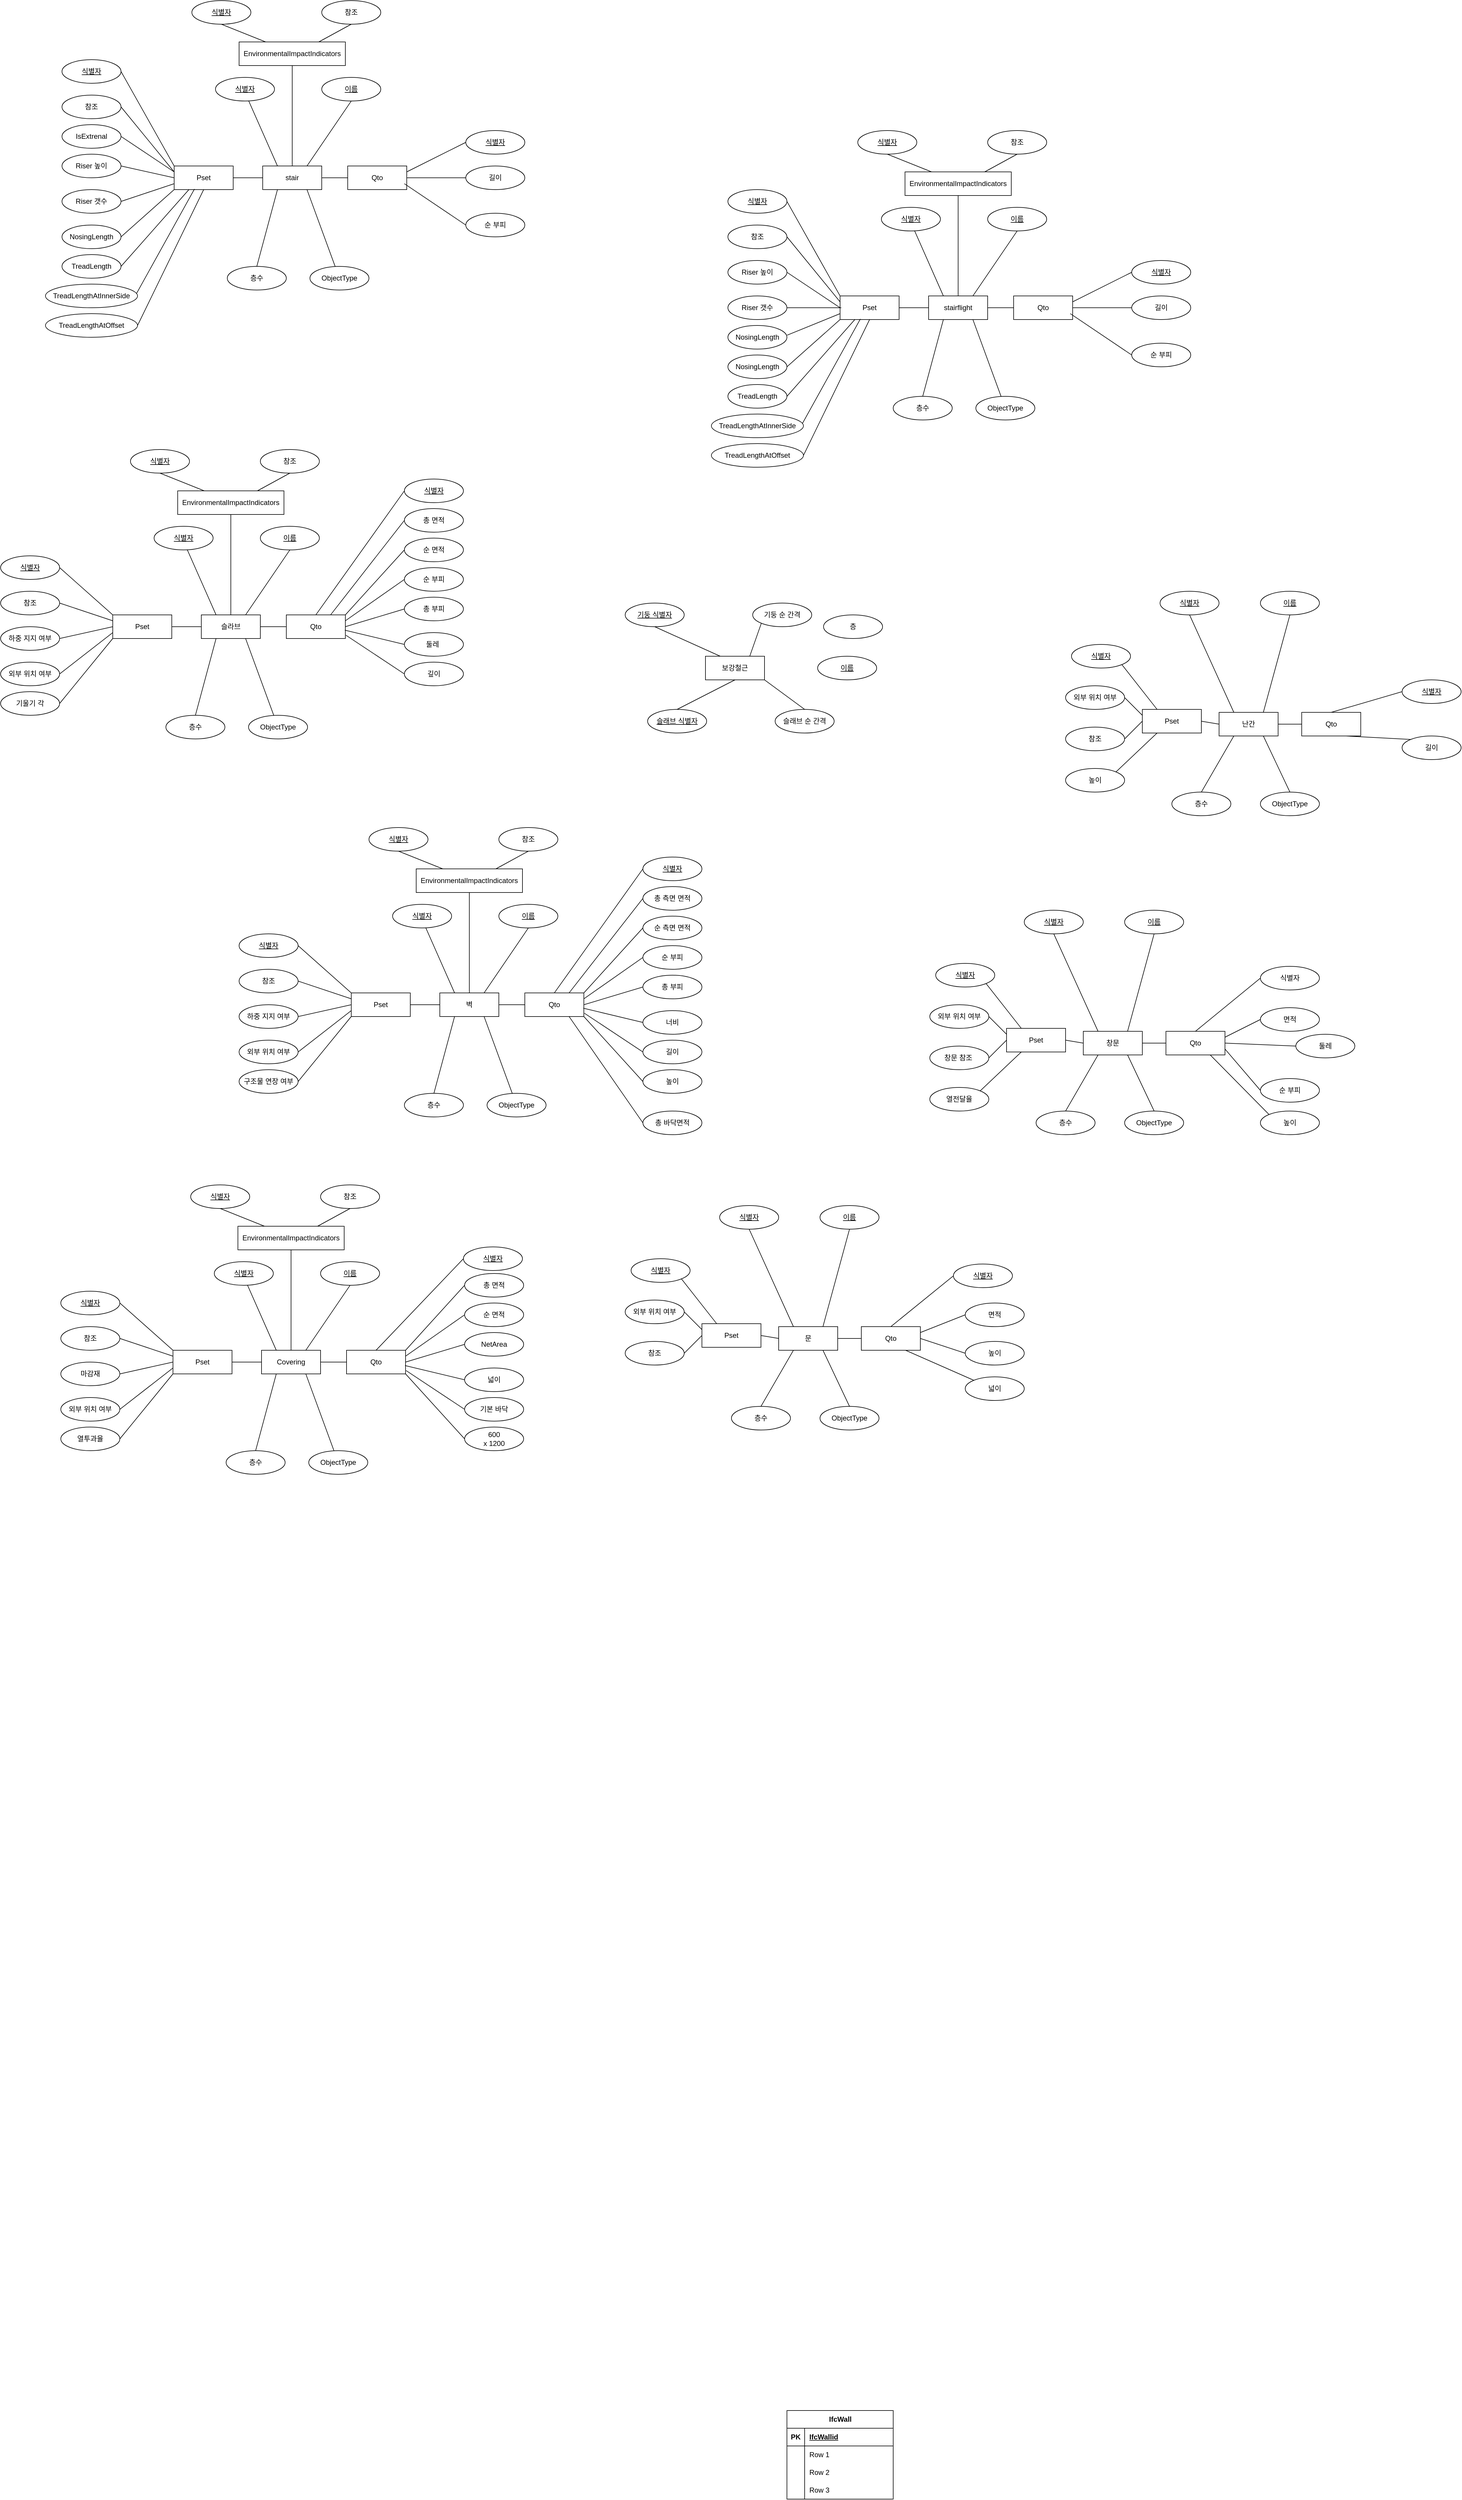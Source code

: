 <mxfile version="23.1.1" type="github">
  <diagram name="페이지-1" id="zymqwROzqUWouoaAT8XZ">
    <mxGraphModel dx="1593" dy="1595" grid="1" gridSize="10" guides="1" tooltips="1" connect="1" arrows="1" fold="1" page="1" pageScale="1" pageWidth="827" pageHeight="1169" math="0" shadow="0">
      <root>
        <mxCell id="0" />
        <mxCell id="1" parent="0" />
        <mxCell id="B8GbUOeWjsZJWRIpZD4B-1" value="벽" style="whiteSpace=wrap;html=1;align=center;" vertex="1" parent="1">
          <mxGeometry x="50" y="710" width="100" height="40" as="geometry" />
        </mxCell>
        <mxCell id="B8GbUOeWjsZJWRIpZD4B-3" value="보강철근" style="whiteSpace=wrap;html=1;align=center;" vertex="1" parent="1">
          <mxGeometry x="500" y="140" width="100" height="40" as="geometry" />
        </mxCell>
        <mxCell id="B8GbUOeWjsZJWRIpZD4B-6" value="기둥 식별자" style="ellipse;whiteSpace=wrap;html=1;align=center;fontStyle=4;" vertex="1" parent="1">
          <mxGeometry x="364" y="50" width="100" height="40" as="geometry" />
        </mxCell>
        <mxCell id="B8GbUOeWjsZJWRIpZD4B-9" value="" style="endArrow=none;html=1;rounded=0;exitX=0.5;exitY=1;exitDx=0;exitDy=0;entryX=0.25;entryY=0;entryDx=0;entryDy=0;" edge="1" parent="1" source="B8GbUOeWjsZJWRIpZD4B-6" target="B8GbUOeWjsZJWRIpZD4B-3">
          <mxGeometry relative="1" as="geometry">
            <mxPoint x="330" y="380" as="sourcePoint" />
            <mxPoint x="490" y="380" as="targetPoint" />
          </mxGeometry>
        </mxCell>
        <mxCell id="B8GbUOeWjsZJWRIpZD4B-10" value="" style="endArrow=none;html=1;rounded=0;entryX=0.75;entryY=0;entryDx=0;entryDy=0;exitX=0;exitY=1;exitDx=0;exitDy=0;" edge="1" parent="1" source="B8GbUOeWjsZJWRIpZD4B-15" target="B8GbUOeWjsZJWRIpZD4B-3">
          <mxGeometry relative="1" as="geometry">
            <mxPoint x="630" y="90" as="sourcePoint" />
            <mxPoint x="535" y="150" as="targetPoint" />
          </mxGeometry>
        </mxCell>
        <mxCell id="B8GbUOeWjsZJWRIpZD4B-11" value="식별자" style="ellipse;whiteSpace=wrap;html=1;align=center;fontStyle=4;" vertex="1" parent="1">
          <mxGeometry x="-30" y="560" width="100" height="40" as="geometry" />
        </mxCell>
        <mxCell id="B8GbUOeWjsZJWRIpZD4B-15" value="기둥 순 간격" style="ellipse;whiteSpace=wrap;html=1;align=center;" vertex="1" parent="1">
          <mxGeometry x="580" y="50" width="100" height="40" as="geometry" />
        </mxCell>
        <mxCell id="B8GbUOeWjsZJWRIpZD4B-16" value="슬래브 식별자" style="ellipse;whiteSpace=wrap;html=1;align=center;fontStyle=4;" vertex="1" parent="1">
          <mxGeometry x="402" y="230" width="100" height="40" as="geometry" />
        </mxCell>
        <mxCell id="B8GbUOeWjsZJWRIpZD4B-19" value="슬래브 순 간격" style="ellipse;whiteSpace=wrap;html=1;align=center;" vertex="1" parent="1">
          <mxGeometry x="618" y="230" width="100" height="40" as="geometry" />
        </mxCell>
        <mxCell id="B8GbUOeWjsZJWRIpZD4B-20" value="" style="endArrow=none;html=1;rounded=0;exitX=1;exitY=1;exitDx=0;exitDy=0;entryX=0.5;entryY=0;entryDx=0;entryDy=0;" edge="1" parent="1" source="B8GbUOeWjsZJWRIpZD4B-3" target="B8GbUOeWjsZJWRIpZD4B-19">
          <mxGeometry relative="1" as="geometry">
            <mxPoint x="569" y="180" as="sourcePoint" />
            <mxPoint x="680" y="230" as="targetPoint" />
          </mxGeometry>
        </mxCell>
        <mxCell id="B8GbUOeWjsZJWRIpZD4B-21" value="" style="endArrow=none;html=1;rounded=0;entryX=0.5;entryY=0;entryDx=0;entryDy=0;exitX=0.5;exitY=1;exitDx=0;exitDy=0;" edge="1" parent="1" source="B8GbUOeWjsZJWRIpZD4B-3" target="B8GbUOeWjsZJWRIpZD4B-16">
          <mxGeometry relative="1" as="geometry">
            <mxPoint x="520" y="180" as="sourcePoint" />
            <mxPoint x="500" y="236" as="targetPoint" />
          </mxGeometry>
        </mxCell>
        <mxCell id="B8GbUOeWjsZJWRIpZD4B-23" value="이름" style="ellipse;whiteSpace=wrap;html=1;align=center;fontStyle=4;" vertex="1" parent="1">
          <mxGeometry x="690" y="140" width="100" height="40" as="geometry" />
        </mxCell>
        <mxCell id="B8GbUOeWjsZJWRIpZD4B-24" value="이름" style="ellipse;whiteSpace=wrap;html=1;align=center;fontStyle=4;" vertex="1" parent="1">
          <mxGeometry x="150" y="560" width="100" height="40" as="geometry" />
        </mxCell>
        <mxCell id="B8GbUOeWjsZJWRIpZD4B-25" value="층" style="ellipse;whiteSpace=wrap;html=1;align=center;" vertex="1" parent="1">
          <mxGeometry x="700" y="70" width="100" height="40" as="geometry" />
        </mxCell>
        <mxCell id="B8GbUOeWjsZJWRIpZD4B-26" value="총 부피" style="ellipse;whiteSpace=wrap;html=1;align=center;" vertex="1" parent="1">
          <mxGeometry x="394" y="680" width="100" height="40" as="geometry" />
        </mxCell>
        <mxCell id="B8GbUOeWjsZJWRIpZD4B-27" value="총 측면 면적" style="ellipse;whiteSpace=wrap;html=1;align=center;" vertex="1" parent="1">
          <mxGeometry x="394" y="530" width="100" height="40" as="geometry" />
        </mxCell>
        <mxCell id="B8GbUOeWjsZJWRIpZD4B-28" value="순 측면 면적" style="ellipse;whiteSpace=wrap;html=1;align=center;" vertex="1" parent="1">
          <mxGeometry x="394" y="580" width="100" height="40" as="geometry" />
        </mxCell>
        <mxCell id="B8GbUOeWjsZJWRIpZD4B-29" value="너비" style="ellipse;whiteSpace=wrap;html=1;align=center;" vertex="1" parent="1">
          <mxGeometry x="394" y="740" width="100" height="40" as="geometry" />
        </mxCell>
        <mxCell id="B8GbUOeWjsZJWRIpZD4B-30" value="높이" style="ellipse;whiteSpace=wrap;html=1;align=center;" vertex="1" parent="1">
          <mxGeometry x="394" y="840" width="100" height="40" as="geometry" />
        </mxCell>
        <mxCell id="B8GbUOeWjsZJWRIpZD4B-31" value="구조물 연장 여부" style="ellipse;whiteSpace=wrap;html=1;align=center;" vertex="1" parent="1">
          <mxGeometry x="-290" y="840" width="100" height="40" as="geometry" />
        </mxCell>
        <mxCell id="B8GbUOeWjsZJWRIpZD4B-32" value="외부 위치 여부" style="ellipse;whiteSpace=wrap;html=1;align=center;" vertex="1" parent="1">
          <mxGeometry x="-290" y="790" width="100" height="40" as="geometry" />
        </mxCell>
        <mxCell id="B8GbUOeWjsZJWRIpZD4B-33" value="총 바닥면적" style="ellipse;whiteSpace=wrap;html=1;align=center;" vertex="1" parent="1">
          <mxGeometry x="394" y="910" width="100" height="40" as="geometry" />
        </mxCell>
        <mxCell id="B8GbUOeWjsZJWRIpZD4B-35" value="순 부피" style="ellipse;whiteSpace=wrap;html=1;align=center;" vertex="1" parent="1">
          <mxGeometry x="394" y="630" width="100" height="40" as="geometry" />
        </mxCell>
        <mxCell id="B8GbUOeWjsZJWRIpZD4B-37" value="길이" style="ellipse;whiteSpace=wrap;html=1;align=center;" vertex="1" parent="1">
          <mxGeometry x="394" y="790" width="100" height="40" as="geometry" />
        </mxCell>
        <mxCell id="B8GbUOeWjsZJWRIpZD4B-44" value="하중 지지 여부" style="ellipse;whiteSpace=wrap;html=1;align=center;" vertex="1" parent="1">
          <mxGeometry x="-290" y="730" width="100" height="40" as="geometry" />
        </mxCell>
        <mxCell id="B8GbUOeWjsZJWRIpZD4B-47" value="참조" style="ellipse;whiteSpace=wrap;html=1;align=center;" vertex="1" parent="1">
          <mxGeometry x="-290" y="670" width="100" height="40" as="geometry" />
        </mxCell>
        <mxCell id="B8GbUOeWjsZJWRIpZD4B-48" value="창문" style="whiteSpace=wrap;html=1;align=center;" vertex="1" parent="1">
          <mxGeometry x="1140" y="775" width="100" height="40" as="geometry" />
        </mxCell>
        <mxCell id="B8GbUOeWjsZJWRIpZD4B-49" value="식별자" style="ellipse;whiteSpace=wrap;html=1;align=center;fontStyle=4;" vertex="1" parent="1">
          <mxGeometry x="1040" y="570" width="100" height="40" as="geometry" />
        </mxCell>
        <mxCell id="B8GbUOeWjsZJWRIpZD4B-50" value="" style="endArrow=none;html=1;rounded=0;exitX=0.5;exitY=1;exitDx=0;exitDy=0;entryX=0.25;entryY=0;entryDx=0;entryDy=0;" edge="1" parent="1" source="B8GbUOeWjsZJWRIpZD4B-49" target="B8GbUOeWjsZJWRIpZD4B-48">
          <mxGeometry relative="1" as="geometry">
            <mxPoint x="1364" y="520" as="sourcePoint" />
            <mxPoint x="1475" y="570" as="targetPoint" />
          </mxGeometry>
        </mxCell>
        <mxCell id="B8GbUOeWjsZJWRIpZD4B-51" value="이름" style="ellipse;whiteSpace=wrap;html=1;align=center;fontStyle=4;" vertex="1" parent="1">
          <mxGeometry x="1210" y="570" width="100" height="40" as="geometry" />
        </mxCell>
        <mxCell id="B8GbUOeWjsZJWRIpZD4B-52" value="둘레" style="ellipse;whiteSpace=wrap;html=1;align=center;" vertex="1" parent="1">
          <mxGeometry x="1500" y="780" width="100" height="40" as="geometry" />
        </mxCell>
        <mxCell id="B8GbUOeWjsZJWRIpZD4B-53" value="열전달율" style="ellipse;whiteSpace=wrap;html=1;align=center;" vertex="1" parent="1">
          <mxGeometry x="880" y="870" width="100" height="40" as="geometry" />
        </mxCell>
        <mxCell id="B8GbUOeWjsZJWRIpZD4B-56" value="면적" style="ellipse;whiteSpace=wrap;html=1;align=center;" vertex="1" parent="1">
          <mxGeometry x="1440" y="735" width="100" height="40" as="geometry" />
        </mxCell>
        <mxCell id="B8GbUOeWjsZJWRIpZD4B-60" value="식별자" style="ellipse;whiteSpace=wrap;html=1;align=center;" vertex="1" parent="1">
          <mxGeometry x="1440" y="665" width="100" height="40" as="geometry" />
        </mxCell>
        <mxCell id="B8GbUOeWjsZJWRIpZD4B-61" value="높이" style="ellipse;whiteSpace=wrap;html=1;align=center;" vertex="1" parent="1">
          <mxGeometry x="1440" y="910" width="100" height="40" as="geometry" />
        </mxCell>
        <mxCell id="B8GbUOeWjsZJWRIpZD4B-65" value="Qto" style="whiteSpace=wrap;html=1;align=center;" vertex="1" parent="1">
          <mxGeometry x="1280" y="775" width="100" height="40" as="geometry" />
        </mxCell>
        <mxCell id="B8GbUOeWjsZJWRIpZD4B-67" value="Pset" style="whiteSpace=wrap;html=1;align=center;" vertex="1" parent="1">
          <mxGeometry x="1010" y="770" width="100" height="40" as="geometry" />
        </mxCell>
        <mxCell id="B8GbUOeWjsZJWRIpZD4B-68" value="" style="endArrow=none;html=1;rounded=0;exitX=0.5;exitY=0;exitDx=0;exitDy=0;entryX=0;entryY=0.5;entryDx=0;entryDy=0;" edge="1" parent="1" source="B8GbUOeWjsZJWRIpZD4B-65" target="B8GbUOeWjsZJWRIpZD4B-60">
          <mxGeometry relative="1" as="geometry">
            <mxPoint x="1640" y="835" as="sourcePoint" />
            <mxPoint x="1800" y="835" as="targetPoint" />
          </mxGeometry>
        </mxCell>
        <mxCell id="B8GbUOeWjsZJWRIpZD4B-69" value="" style="endArrow=none;html=1;rounded=0;exitX=1;exitY=0.25;exitDx=0;exitDy=0;entryX=0;entryY=0.5;entryDx=0;entryDy=0;" edge="1" parent="1" source="B8GbUOeWjsZJWRIpZD4B-65" target="B8GbUOeWjsZJWRIpZD4B-56">
          <mxGeometry relative="1" as="geometry">
            <mxPoint x="1340" y="785" as="sourcePoint" />
            <mxPoint x="1450" y="695" as="targetPoint" />
          </mxGeometry>
        </mxCell>
        <mxCell id="B8GbUOeWjsZJWRIpZD4B-70" value="" style="endArrow=none;html=1;rounded=0;exitX=1;exitY=0.5;exitDx=0;exitDy=0;entryX=0;entryY=0.5;entryDx=0;entryDy=0;" edge="1" parent="1" source="B8GbUOeWjsZJWRIpZD4B-65" target="B8GbUOeWjsZJWRIpZD4B-52">
          <mxGeometry relative="1" as="geometry">
            <mxPoint x="1350" y="795" as="sourcePoint" />
            <mxPoint x="1460" y="705" as="targetPoint" />
          </mxGeometry>
        </mxCell>
        <mxCell id="B8GbUOeWjsZJWRIpZD4B-72" value="" style="endArrow=none;html=1;rounded=0;exitX=0.75;exitY=1;exitDx=0;exitDy=0;entryX=0;entryY=0;entryDx=0;entryDy=0;" edge="1" parent="1" source="B8GbUOeWjsZJWRIpZD4B-65" target="B8GbUOeWjsZJWRIpZD4B-61">
          <mxGeometry relative="1" as="geometry">
            <mxPoint x="1360" y="840" as="sourcePoint" />
            <mxPoint x="1435" y="901" as="targetPoint" />
          </mxGeometry>
        </mxCell>
        <mxCell id="B8GbUOeWjsZJWRIpZD4B-73" value="순 부피" style="ellipse;whiteSpace=wrap;html=1;align=center;" vertex="1" parent="1">
          <mxGeometry x="1440" y="855" width="100" height="40" as="geometry" />
        </mxCell>
        <mxCell id="B8GbUOeWjsZJWRIpZD4B-74" value="" style="endArrow=none;html=1;rounded=0;exitX=1;exitY=0.75;exitDx=0;exitDy=0;entryX=0;entryY=0.5;entryDx=0;entryDy=0;" edge="1" parent="1" source="B8GbUOeWjsZJWRIpZD4B-65" target="B8GbUOeWjsZJWRIpZD4B-73">
          <mxGeometry relative="1" as="geometry">
            <mxPoint x="1340" y="785" as="sourcePoint" />
            <mxPoint x="1450" y="695" as="targetPoint" />
          </mxGeometry>
        </mxCell>
        <mxCell id="B8GbUOeWjsZJWRIpZD4B-75" value="외부 위치 여부" style="ellipse;whiteSpace=wrap;html=1;align=center;" vertex="1" parent="1">
          <mxGeometry x="880" y="730" width="100" height="40" as="geometry" />
        </mxCell>
        <mxCell id="B8GbUOeWjsZJWRIpZD4B-76" value="식별자" style="ellipse;whiteSpace=wrap;html=1;align=center;fontStyle=4;" vertex="1" parent="1">
          <mxGeometry x="890" y="660" width="100" height="40" as="geometry" />
        </mxCell>
        <mxCell id="B8GbUOeWjsZJWRIpZD4B-77" value="" style="endArrow=none;html=1;rounded=0;exitX=1;exitY=1;exitDx=0;exitDy=0;entryX=0.25;entryY=0;entryDx=0;entryDy=0;" edge="1" parent="1" source="B8GbUOeWjsZJWRIpZD4B-76" target="B8GbUOeWjsZJWRIpZD4B-67">
          <mxGeometry relative="1" as="geometry">
            <mxPoint x="1000" y="685" as="sourcePoint" />
            <mxPoint x="1075" y="850" as="targetPoint" />
          </mxGeometry>
        </mxCell>
        <mxCell id="B8GbUOeWjsZJWRIpZD4B-78" value="창문 참조&amp;nbsp;" style="ellipse;whiteSpace=wrap;html=1;align=center;" vertex="1" parent="1">
          <mxGeometry x="880" y="800" width="100" height="40" as="geometry" />
        </mxCell>
        <mxCell id="B8GbUOeWjsZJWRIpZD4B-79" value="" style="endArrow=none;html=1;rounded=0;exitX=1;exitY=0.5;exitDx=0;exitDy=0;entryX=0;entryY=0.25;entryDx=0;entryDy=0;" edge="1" parent="1" source="B8GbUOeWjsZJWRIpZD4B-75" target="B8GbUOeWjsZJWRIpZD4B-67">
          <mxGeometry relative="1" as="geometry">
            <mxPoint x="985" y="704" as="sourcePoint" />
            <mxPoint x="1045" y="780" as="targetPoint" />
          </mxGeometry>
        </mxCell>
        <mxCell id="B8GbUOeWjsZJWRIpZD4B-80" value="" style="endArrow=none;html=1;rounded=0;exitX=1;exitY=0.5;exitDx=0;exitDy=0;entryX=0;entryY=0.5;entryDx=0;entryDy=0;" edge="1" parent="1" source="B8GbUOeWjsZJWRIpZD4B-78" target="B8GbUOeWjsZJWRIpZD4B-67">
          <mxGeometry relative="1" as="geometry">
            <mxPoint x="990" y="760" as="sourcePoint" />
            <mxPoint x="1020" y="790" as="targetPoint" />
          </mxGeometry>
        </mxCell>
        <mxCell id="B8GbUOeWjsZJWRIpZD4B-81" value="" style="endArrow=none;html=1;rounded=0;exitX=1;exitY=0;exitDx=0;exitDy=0;entryX=0.25;entryY=1;entryDx=0;entryDy=0;" edge="1" parent="1" source="B8GbUOeWjsZJWRIpZD4B-53" target="B8GbUOeWjsZJWRIpZD4B-67">
          <mxGeometry relative="1" as="geometry">
            <mxPoint x="990" y="830" as="sourcePoint" />
            <mxPoint x="1020" y="800" as="targetPoint" />
          </mxGeometry>
        </mxCell>
        <mxCell id="B8GbUOeWjsZJWRIpZD4B-82" value="" style="endArrow=none;html=1;rounded=0;exitX=1;exitY=0.5;exitDx=0;exitDy=0;entryX=0;entryY=0.5;entryDx=0;entryDy=0;" edge="1" parent="1" source="B8GbUOeWjsZJWRIpZD4B-67" target="B8GbUOeWjsZJWRIpZD4B-48">
          <mxGeometry relative="1" as="geometry">
            <mxPoint x="1100" y="620" as="sourcePoint" />
            <mxPoint x="1175" y="785" as="targetPoint" />
          </mxGeometry>
        </mxCell>
        <mxCell id="B8GbUOeWjsZJWRIpZD4B-83" value="" style="endArrow=none;html=1;rounded=0;exitX=1;exitY=0.5;exitDx=0;exitDy=0;entryX=0;entryY=0.5;entryDx=0;entryDy=0;" edge="1" parent="1" source="B8GbUOeWjsZJWRIpZD4B-48" target="B8GbUOeWjsZJWRIpZD4B-65">
          <mxGeometry relative="1" as="geometry">
            <mxPoint x="1250" y="835" as="sourcePoint" />
            <mxPoint x="1280" y="840" as="targetPoint" />
          </mxGeometry>
        </mxCell>
        <mxCell id="B8GbUOeWjsZJWRIpZD4B-84" value="" style="endArrow=none;html=1;rounded=0;exitX=0.5;exitY=1;exitDx=0;exitDy=0;entryX=0.75;entryY=0;entryDx=0;entryDy=0;" edge="1" parent="1" source="B8GbUOeWjsZJWRIpZD4B-51" target="B8GbUOeWjsZJWRIpZD4B-48">
          <mxGeometry relative="1" as="geometry">
            <mxPoint x="1222.5" y="620" as="sourcePoint" />
            <mxPoint x="1297.5" y="785" as="targetPoint" />
          </mxGeometry>
        </mxCell>
        <mxCell id="B8GbUOeWjsZJWRIpZD4B-86" value="" style="endArrow=none;html=1;rounded=0;exitX=0.25;exitY=1;exitDx=0;exitDy=0;entryX=0.5;entryY=0;entryDx=0;entryDy=0;" edge="1" parent="1" source="B8GbUOeWjsZJWRIpZD4B-48" target="B8GbUOeWjsZJWRIpZD4B-88">
          <mxGeometry relative="1" as="geometry">
            <mxPoint x="1280" y="890" as="sourcePoint" />
            <mxPoint x="1190" y="880.0" as="targetPoint" />
          </mxGeometry>
        </mxCell>
        <mxCell id="B8GbUOeWjsZJWRIpZD4B-88" value="층수" style="ellipse;whiteSpace=wrap;html=1;align=center;" vertex="1" parent="1">
          <mxGeometry x="1060" y="910" width="100" height="40" as="geometry" />
        </mxCell>
        <mxCell id="B8GbUOeWjsZJWRIpZD4B-91" value="ObjectType" style="ellipse;whiteSpace=wrap;html=1;align=center;" vertex="1" parent="1">
          <mxGeometry x="1210" y="910" width="100" height="40" as="geometry" />
        </mxCell>
        <mxCell id="B8GbUOeWjsZJWRIpZD4B-92" value="" style="endArrow=none;html=1;rounded=0;exitX=0.75;exitY=1;exitDx=0;exitDy=0;entryX=0.5;entryY=0;entryDx=0;entryDy=0;" edge="1" parent="1" source="B8GbUOeWjsZJWRIpZD4B-48" target="B8GbUOeWjsZJWRIpZD4B-91">
          <mxGeometry relative="1" as="geometry">
            <mxPoint x="1200" y="825" as="sourcePoint" />
            <mxPoint x="1120" y="920" as="targetPoint" />
          </mxGeometry>
        </mxCell>
        <mxCell id="B8GbUOeWjsZJWRIpZD4B-93" value="난간" style="whiteSpace=wrap;html=1;align=center;" vertex="1" parent="1">
          <mxGeometry x="1370" y="235" width="100" height="40" as="geometry" />
        </mxCell>
        <mxCell id="B8GbUOeWjsZJWRIpZD4B-94" value="식별자" style="ellipse;whiteSpace=wrap;html=1;align=center;fontStyle=4;" vertex="1" parent="1">
          <mxGeometry x="1270" y="30" width="100" height="40" as="geometry" />
        </mxCell>
        <mxCell id="B8GbUOeWjsZJWRIpZD4B-95" value="" style="endArrow=none;html=1;rounded=0;exitX=0.5;exitY=1;exitDx=0;exitDy=0;entryX=0.25;entryY=0;entryDx=0;entryDy=0;" edge="1" parent="1" source="B8GbUOeWjsZJWRIpZD4B-94" target="B8GbUOeWjsZJWRIpZD4B-93">
          <mxGeometry relative="1" as="geometry">
            <mxPoint x="1594" y="-20" as="sourcePoint" />
            <mxPoint x="1705" y="30" as="targetPoint" />
          </mxGeometry>
        </mxCell>
        <mxCell id="B8GbUOeWjsZJWRIpZD4B-96" value="이름" style="ellipse;whiteSpace=wrap;html=1;align=center;fontStyle=4;" vertex="1" parent="1">
          <mxGeometry x="1440" y="30" width="100" height="40" as="geometry" />
        </mxCell>
        <mxCell id="B8GbUOeWjsZJWRIpZD4B-97" value="높이" style="ellipse;whiteSpace=wrap;html=1;align=center;" vertex="1" parent="1">
          <mxGeometry x="1110" y="330" width="100" height="40" as="geometry" />
        </mxCell>
        <mxCell id="B8GbUOeWjsZJWRIpZD4B-100" value="길이" style="ellipse;whiteSpace=wrap;html=1;align=center;" vertex="1" parent="1">
          <mxGeometry x="1680" y="275" width="100" height="40" as="geometry" />
        </mxCell>
        <mxCell id="B8GbUOeWjsZJWRIpZD4B-101" value="Qto" style="whiteSpace=wrap;html=1;align=center;" vertex="1" parent="1">
          <mxGeometry x="1510" y="235" width="100" height="40" as="geometry" />
        </mxCell>
        <mxCell id="B8GbUOeWjsZJWRIpZD4B-102" value="Pset" style="whiteSpace=wrap;html=1;align=center;" vertex="1" parent="1">
          <mxGeometry x="1240" y="230" width="100" height="40" as="geometry" />
        </mxCell>
        <mxCell id="B8GbUOeWjsZJWRIpZD4B-103" value="" style="endArrow=none;html=1;rounded=0;exitX=0.5;exitY=0;exitDx=0;exitDy=0;entryX=0;entryY=0.5;entryDx=0;entryDy=0;" edge="1" parent="1" source="B8GbUOeWjsZJWRIpZD4B-101" target="B8GbUOeWjsZJWRIpZD4B-123">
          <mxGeometry relative="1" as="geometry">
            <mxPoint x="1870" y="295" as="sourcePoint" />
            <mxPoint x="1670" y="210" as="targetPoint" />
          </mxGeometry>
        </mxCell>
        <mxCell id="B8GbUOeWjsZJWRIpZD4B-106" value="" style="endArrow=none;html=1;rounded=0;exitX=0.75;exitY=1;exitDx=0;exitDy=0;entryX=0;entryY=0;entryDx=0;entryDy=0;" edge="1" parent="1" source="B8GbUOeWjsZJWRIpZD4B-101" target="B8GbUOeWjsZJWRIpZD4B-100">
          <mxGeometry relative="1" as="geometry">
            <mxPoint x="1590" y="300" as="sourcePoint" />
            <mxPoint x="1665" y="361" as="targetPoint" />
          </mxGeometry>
        </mxCell>
        <mxCell id="B8GbUOeWjsZJWRIpZD4B-109" value="외부 위치 여부" style="ellipse;whiteSpace=wrap;html=1;align=center;" vertex="1" parent="1">
          <mxGeometry x="1110" y="190" width="100" height="40" as="geometry" />
        </mxCell>
        <mxCell id="B8GbUOeWjsZJWRIpZD4B-110" value="식별자" style="ellipse;whiteSpace=wrap;html=1;align=center;fontStyle=4;" vertex="1" parent="1">
          <mxGeometry x="1120" y="120" width="100" height="40" as="geometry" />
        </mxCell>
        <mxCell id="B8GbUOeWjsZJWRIpZD4B-111" value="" style="endArrow=none;html=1;rounded=0;exitX=1;exitY=1;exitDx=0;exitDy=0;entryX=0.25;entryY=0;entryDx=0;entryDy=0;" edge="1" parent="1" source="B8GbUOeWjsZJWRIpZD4B-110" target="B8GbUOeWjsZJWRIpZD4B-102">
          <mxGeometry relative="1" as="geometry">
            <mxPoint x="1230" y="145" as="sourcePoint" />
            <mxPoint x="1305" y="310" as="targetPoint" />
          </mxGeometry>
        </mxCell>
        <mxCell id="B8GbUOeWjsZJWRIpZD4B-112" value="참조" style="ellipse;whiteSpace=wrap;html=1;align=center;" vertex="1" parent="1">
          <mxGeometry x="1110" y="260" width="100" height="40" as="geometry" />
        </mxCell>
        <mxCell id="B8GbUOeWjsZJWRIpZD4B-113" value="" style="endArrow=none;html=1;rounded=0;exitX=1;exitY=0.5;exitDx=0;exitDy=0;entryX=0;entryY=0.25;entryDx=0;entryDy=0;" edge="1" parent="1" source="B8GbUOeWjsZJWRIpZD4B-109" target="B8GbUOeWjsZJWRIpZD4B-102">
          <mxGeometry relative="1" as="geometry">
            <mxPoint x="1215" y="164" as="sourcePoint" />
            <mxPoint x="1275" y="240" as="targetPoint" />
          </mxGeometry>
        </mxCell>
        <mxCell id="B8GbUOeWjsZJWRIpZD4B-114" value="" style="endArrow=none;html=1;rounded=0;exitX=1;exitY=0.5;exitDx=0;exitDy=0;entryX=0;entryY=0.5;entryDx=0;entryDy=0;" edge="1" parent="1" source="B8GbUOeWjsZJWRIpZD4B-112" target="B8GbUOeWjsZJWRIpZD4B-102">
          <mxGeometry relative="1" as="geometry">
            <mxPoint x="1220" y="220" as="sourcePoint" />
            <mxPoint x="1250" y="250" as="targetPoint" />
          </mxGeometry>
        </mxCell>
        <mxCell id="B8GbUOeWjsZJWRIpZD4B-115" value="" style="endArrow=none;html=1;rounded=0;exitX=1;exitY=0;exitDx=0;exitDy=0;entryX=0.25;entryY=1;entryDx=0;entryDy=0;" edge="1" parent="1" source="B8GbUOeWjsZJWRIpZD4B-97" target="B8GbUOeWjsZJWRIpZD4B-102">
          <mxGeometry relative="1" as="geometry">
            <mxPoint x="1220" y="290" as="sourcePoint" />
            <mxPoint x="1250" y="260" as="targetPoint" />
          </mxGeometry>
        </mxCell>
        <mxCell id="B8GbUOeWjsZJWRIpZD4B-116" value="" style="endArrow=none;html=1;rounded=0;exitX=1;exitY=0.5;exitDx=0;exitDy=0;entryX=0;entryY=0.5;entryDx=0;entryDy=0;" edge="1" parent="1" source="B8GbUOeWjsZJWRIpZD4B-102" target="B8GbUOeWjsZJWRIpZD4B-93">
          <mxGeometry relative="1" as="geometry">
            <mxPoint x="1330" y="80" as="sourcePoint" />
            <mxPoint x="1405" y="245" as="targetPoint" />
          </mxGeometry>
        </mxCell>
        <mxCell id="B8GbUOeWjsZJWRIpZD4B-117" value="" style="endArrow=none;html=1;rounded=0;exitX=1;exitY=0.5;exitDx=0;exitDy=0;entryX=0;entryY=0.5;entryDx=0;entryDy=0;" edge="1" parent="1" source="B8GbUOeWjsZJWRIpZD4B-93" target="B8GbUOeWjsZJWRIpZD4B-101">
          <mxGeometry relative="1" as="geometry">
            <mxPoint x="1480" y="295" as="sourcePoint" />
            <mxPoint x="1510" y="300" as="targetPoint" />
          </mxGeometry>
        </mxCell>
        <mxCell id="B8GbUOeWjsZJWRIpZD4B-118" value="" style="endArrow=none;html=1;rounded=0;exitX=0.5;exitY=1;exitDx=0;exitDy=0;entryX=0.75;entryY=0;entryDx=0;entryDy=0;" edge="1" parent="1" source="B8GbUOeWjsZJWRIpZD4B-96" target="B8GbUOeWjsZJWRIpZD4B-93">
          <mxGeometry relative="1" as="geometry">
            <mxPoint x="1452.5" y="80" as="sourcePoint" />
            <mxPoint x="1527.5" y="245" as="targetPoint" />
          </mxGeometry>
        </mxCell>
        <mxCell id="B8GbUOeWjsZJWRIpZD4B-119" value="" style="endArrow=none;html=1;rounded=0;exitX=0.25;exitY=1;exitDx=0;exitDy=0;entryX=0.5;entryY=0;entryDx=0;entryDy=0;" edge="1" parent="1" source="B8GbUOeWjsZJWRIpZD4B-93" target="B8GbUOeWjsZJWRIpZD4B-120">
          <mxGeometry relative="1" as="geometry">
            <mxPoint x="1510" y="350" as="sourcePoint" />
            <mxPoint x="1420" y="340.0" as="targetPoint" />
          </mxGeometry>
        </mxCell>
        <mxCell id="B8GbUOeWjsZJWRIpZD4B-120" value="층수" style="ellipse;whiteSpace=wrap;html=1;align=center;" vertex="1" parent="1">
          <mxGeometry x="1290" y="370" width="100" height="40" as="geometry" />
        </mxCell>
        <mxCell id="B8GbUOeWjsZJWRIpZD4B-121" value="ObjectType" style="ellipse;whiteSpace=wrap;html=1;align=center;" vertex="1" parent="1">
          <mxGeometry x="1440" y="370" width="100" height="40" as="geometry" />
        </mxCell>
        <mxCell id="B8GbUOeWjsZJWRIpZD4B-122" value="" style="endArrow=none;html=1;rounded=0;exitX=0.75;exitY=1;exitDx=0;exitDy=0;entryX=0.5;entryY=0;entryDx=0;entryDy=0;" edge="1" parent="1" source="B8GbUOeWjsZJWRIpZD4B-93" target="B8GbUOeWjsZJWRIpZD4B-121">
          <mxGeometry relative="1" as="geometry">
            <mxPoint x="1430" y="285" as="sourcePoint" />
            <mxPoint x="1350" y="380" as="targetPoint" />
          </mxGeometry>
        </mxCell>
        <mxCell id="B8GbUOeWjsZJWRIpZD4B-123" value="식별자" style="ellipse;whiteSpace=wrap;html=1;align=center;fontStyle=4;" vertex="1" parent="1">
          <mxGeometry x="1680" y="180" width="100" height="40" as="geometry" />
        </mxCell>
        <mxCell id="B8GbUOeWjsZJWRIpZD4B-124" value="문" style="whiteSpace=wrap;html=1;align=center;" vertex="1" parent="1">
          <mxGeometry x="624" y="1275" width="100" height="40" as="geometry" />
        </mxCell>
        <mxCell id="B8GbUOeWjsZJWRIpZD4B-125" value="식별자" style="ellipse;whiteSpace=wrap;html=1;align=center;fontStyle=4;" vertex="1" parent="1">
          <mxGeometry x="524" y="1070" width="100" height="40" as="geometry" />
        </mxCell>
        <mxCell id="B8GbUOeWjsZJWRIpZD4B-126" value="" style="endArrow=none;html=1;rounded=0;exitX=0.5;exitY=1;exitDx=0;exitDy=0;entryX=0.25;entryY=0;entryDx=0;entryDy=0;" edge="1" parent="1" source="B8GbUOeWjsZJWRIpZD4B-125" target="B8GbUOeWjsZJWRIpZD4B-124">
          <mxGeometry relative="1" as="geometry">
            <mxPoint x="848" y="1020" as="sourcePoint" />
            <mxPoint x="959" y="1070" as="targetPoint" />
          </mxGeometry>
        </mxCell>
        <mxCell id="B8GbUOeWjsZJWRIpZD4B-127" value="이름" style="ellipse;whiteSpace=wrap;html=1;align=center;fontStyle=4;" vertex="1" parent="1">
          <mxGeometry x="694" y="1070" width="100" height="40" as="geometry" />
        </mxCell>
        <mxCell id="B8GbUOeWjsZJWRIpZD4B-128" value="면적" style="ellipse;whiteSpace=wrap;html=1;align=center;" vertex="1" parent="1">
          <mxGeometry x="940" y="1235" width="100" height="40" as="geometry" />
        </mxCell>
        <mxCell id="B8GbUOeWjsZJWRIpZD4B-129" value="넓이" style="ellipse;whiteSpace=wrap;html=1;align=center;" vertex="1" parent="1">
          <mxGeometry x="940" y="1360" width="100" height="40" as="geometry" />
        </mxCell>
        <mxCell id="B8GbUOeWjsZJWRIpZD4B-130" value="Qto" style="whiteSpace=wrap;html=1;align=center;" vertex="1" parent="1">
          <mxGeometry x="764" y="1275" width="100" height="40" as="geometry" />
        </mxCell>
        <mxCell id="B8GbUOeWjsZJWRIpZD4B-131" value="Pset" style="whiteSpace=wrap;html=1;align=center;" vertex="1" parent="1">
          <mxGeometry x="494" y="1270" width="100" height="40" as="geometry" />
        </mxCell>
        <mxCell id="B8GbUOeWjsZJWRIpZD4B-132" value="" style="endArrow=none;html=1;rounded=0;exitX=0.5;exitY=0;exitDx=0;exitDy=0;entryX=0;entryY=0.5;entryDx=0;entryDy=0;" edge="1" parent="1" source="B8GbUOeWjsZJWRIpZD4B-130" target="B8GbUOeWjsZJWRIpZD4B-148">
          <mxGeometry relative="1" as="geometry">
            <mxPoint x="1124" y="1335" as="sourcePoint" />
            <mxPoint x="924" y="1250" as="targetPoint" />
          </mxGeometry>
        </mxCell>
        <mxCell id="B8GbUOeWjsZJWRIpZD4B-133" value="" style="endArrow=none;html=1;rounded=0;exitX=0.75;exitY=1;exitDx=0;exitDy=0;entryX=0;entryY=0;entryDx=0;entryDy=0;" edge="1" parent="1" source="B8GbUOeWjsZJWRIpZD4B-130" target="B8GbUOeWjsZJWRIpZD4B-129">
          <mxGeometry relative="1" as="geometry">
            <mxPoint x="844" y="1340" as="sourcePoint" />
            <mxPoint x="919" y="1401" as="targetPoint" />
          </mxGeometry>
        </mxCell>
        <mxCell id="B8GbUOeWjsZJWRIpZD4B-134" value="외부 위치 여부" style="ellipse;whiteSpace=wrap;html=1;align=center;" vertex="1" parent="1">
          <mxGeometry x="364" y="1230" width="100" height="40" as="geometry" />
        </mxCell>
        <mxCell id="B8GbUOeWjsZJWRIpZD4B-135" value="식별자" style="ellipse;whiteSpace=wrap;html=1;align=center;fontStyle=4;" vertex="1" parent="1">
          <mxGeometry x="374" y="1160" width="100" height="40" as="geometry" />
        </mxCell>
        <mxCell id="B8GbUOeWjsZJWRIpZD4B-136" value="" style="endArrow=none;html=1;rounded=0;exitX=1;exitY=1;exitDx=0;exitDy=0;entryX=0.25;entryY=0;entryDx=0;entryDy=0;" edge="1" parent="1" source="B8GbUOeWjsZJWRIpZD4B-135" target="B8GbUOeWjsZJWRIpZD4B-131">
          <mxGeometry relative="1" as="geometry">
            <mxPoint x="484" y="1185" as="sourcePoint" />
            <mxPoint x="559" y="1350" as="targetPoint" />
          </mxGeometry>
        </mxCell>
        <mxCell id="B8GbUOeWjsZJWRIpZD4B-137" value="참조" style="ellipse;whiteSpace=wrap;html=1;align=center;" vertex="1" parent="1">
          <mxGeometry x="364" y="1300" width="100" height="40" as="geometry" />
        </mxCell>
        <mxCell id="B8GbUOeWjsZJWRIpZD4B-138" value="" style="endArrow=none;html=1;rounded=0;exitX=1;exitY=0.5;exitDx=0;exitDy=0;entryX=0;entryY=0.25;entryDx=0;entryDy=0;" edge="1" parent="1" source="B8GbUOeWjsZJWRIpZD4B-134" target="B8GbUOeWjsZJWRIpZD4B-131">
          <mxGeometry relative="1" as="geometry">
            <mxPoint x="469" y="1204" as="sourcePoint" />
            <mxPoint x="529" y="1280" as="targetPoint" />
          </mxGeometry>
        </mxCell>
        <mxCell id="B8GbUOeWjsZJWRIpZD4B-139" value="" style="endArrow=none;html=1;rounded=0;exitX=1;exitY=0.5;exitDx=0;exitDy=0;entryX=0;entryY=0.5;entryDx=0;entryDy=0;" edge="1" parent="1" source="B8GbUOeWjsZJWRIpZD4B-137" target="B8GbUOeWjsZJWRIpZD4B-131">
          <mxGeometry relative="1" as="geometry">
            <mxPoint x="474" y="1260" as="sourcePoint" />
            <mxPoint x="504" y="1290" as="targetPoint" />
          </mxGeometry>
        </mxCell>
        <mxCell id="B8GbUOeWjsZJWRIpZD4B-140" value="" style="endArrow=none;html=1;rounded=0;exitX=0;exitY=0.5;exitDx=0;exitDy=0;entryX=1;entryY=0.25;entryDx=0;entryDy=0;" edge="1" parent="1" source="B8GbUOeWjsZJWRIpZD4B-128" target="B8GbUOeWjsZJWRIpZD4B-130">
          <mxGeometry relative="1" as="geometry">
            <mxPoint x="474" y="1330" as="sourcePoint" />
            <mxPoint x="504" y="1300" as="targetPoint" />
          </mxGeometry>
        </mxCell>
        <mxCell id="B8GbUOeWjsZJWRIpZD4B-141" value="" style="endArrow=none;html=1;rounded=0;exitX=1;exitY=0.5;exitDx=0;exitDy=0;entryX=0;entryY=0.5;entryDx=0;entryDy=0;" edge="1" parent="1" source="B8GbUOeWjsZJWRIpZD4B-131" target="B8GbUOeWjsZJWRIpZD4B-124">
          <mxGeometry relative="1" as="geometry">
            <mxPoint x="584" y="1120" as="sourcePoint" />
            <mxPoint x="659" y="1285" as="targetPoint" />
          </mxGeometry>
        </mxCell>
        <mxCell id="B8GbUOeWjsZJWRIpZD4B-142" value="" style="endArrow=none;html=1;rounded=0;exitX=1;exitY=0.5;exitDx=0;exitDy=0;entryX=0;entryY=0.5;entryDx=0;entryDy=0;" edge="1" parent="1" source="B8GbUOeWjsZJWRIpZD4B-124" target="B8GbUOeWjsZJWRIpZD4B-130">
          <mxGeometry relative="1" as="geometry">
            <mxPoint x="734" y="1335" as="sourcePoint" />
            <mxPoint x="764" y="1340" as="targetPoint" />
          </mxGeometry>
        </mxCell>
        <mxCell id="B8GbUOeWjsZJWRIpZD4B-143" value="" style="endArrow=none;html=1;rounded=0;exitX=0.5;exitY=1;exitDx=0;exitDy=0;entryX=0.75;entryY=0;entryDx=0;entryDy=0;" edge="1" parent="1" source="B8GbUOeWjsZJWRIpZD4B-127" target="B8GbUOeWjsZJWRIpZD4B-124">
          <mxGeometry relative="1" as="geometry">
            <mxPoint x="706.5" y="1120" as="sourcePoint" />
            <mxPoint x="781.5" y="1285" as="targetPoint" />
          </mxGeometry>
        </mxCell>
        <mxCell id="B8GbUOeWjsZJWRIpZD4B-144" value="" style="endArrow=none;html=1;rounded=0;exitX=0.25;exitY=1;exitDx=0;exitDy=0;entryX=0.5;entryY=0;entryDx=0;entryDy=0;" edge="1" parent="1" source="B8GbUOeWjsZJWRIpZD4B-124" target="B8GbUOeWjsZJWRIpZD4B-145">
          <mxGeometry relative="1" as="geometry">
            <mxPoint x="764" y="1390" as="sourcePoint" />
            <mxPoint x="674" y="1380.0" as="targetPoint" />
          </mxGeometry>
        </mxCell>
        <mxCell id="B8GbUOeWjsZJWRIpZD4B-145" value="층수" style="ellipse;whiteSpace=wrap;html=1;align=center;" vertex="1" parent="1">
          <mxGeometry x="544" y="1410" width="100" height="40" as="geometry" />
        </mxCell>
        <mxCell id="B8GbUOeWjsZJWRIpZD4B-146" value="ObjectType" style="ellipse;whiteSpace=wrap;html=1;align=center;" vertex="1" parent="1">
          <mxGeometry x="694" y="1410" width="100" height="40" as="geometry" />
        </mxCell>
        <mxCell id="B8GbUOeWjsZJWRIpZD4B-147" value="" style="endArrow=none;html=1;rounded=0;exitX=0.75;exitY=1;exitDx=0;exitDy=0;entryX=0.5;entryY=0;entryDx=0;entryDy=0;" edge="1" parent="1" source="B8GbUOeWjsZJWRIpZD4B-124" target="B8GbUOeWjsZJWRIpZD4B-146">
          <mxGeometry relative="1" as="geometry">
            <mxPoint x="684" y="1325" as="sourcePoint" />
            <mxPoint x="604" y="1420" as="targetPoint" />
          </mxGeometry>
        </mxCell>
        <mxCell id="B8GbUOeWjsZJWRIpZD4B-148" value="식별자" style="ellipse;whiteSpace=wrap;html=1;align=center;fontStyle=4;" vertex="1" parent="1">
          <mxGeometry x="920" y="1169" width="100" height="40" as="geometry" />
        </mxCell>
        <mxCell id="B8GbUOeWjsZJWRIpZD4B-150" value="높이" style="ellipse;whiteSpace=wrap;html=1;align=center;" vertex="1" parent="1">
          <mxGeometry x="940" y="1300" width="100" height="40" as="geometry" />
        </mxCell>
        <mxCell id="B8GbUOeWjsZJWRIpZD4B-151" value="" style="endArrow=none;html=1;rounded=0;exitX=0;exitY=0.5;exitDx=0;exitDy=0;entryX=1;entryY=0.5;entryDx=0;entryDy=0;" edge="1" parent="1" source="B8GbUOeWjsZJWRIpZD4B-150" target="B8GbUOeWjsZJWRIpZD4B-130">
          <mxGeometry relative="1" as="geometry">
            <mxPoint x="950" y="1265" as="sourcePoint" />
            <mxPoint x="874" y="1295" as="targetPoint" />
          </mxGeometry>
        </mxCell>
        <mxCell id="B8GbUOeWjsZJWRIpZD4B-158" value="Qto" style="whiteSpace=wrap;html=1;align=center;" vertex="1" parent="1">
          <mxGeometry x="194" y="710" width="100" height="40" as="geometry" />
        </mxCell>
        <mxCell id="B8GbUOeWjsZJWRIpZD4B-159" value="Pset" style="whiteSpace=wrap;html=1;align=center;" vertex="1" parent="1">
          <mxGeometry x="-100" y="710" width="100" height="40" as="geometry" />
        </mxCell>
        <mxCell id="B8GbUOeWjsZJWRIpZD4B-162" value="" style="endArrow=none;html=1;rounded=0;exitX=1;exitY=0.5;exitDx=0;exitDy=0;entryX=0;entryY=0.5;entryDx=0;entryDy=0;" edge="1" parent="1" source="B8GbUOeWjsZJWRIpZD4B-159" target="B8GbUOeWjsZJWRIpZD4B-1">
          <mxGeometry relative="1" as="geometry">
            <mxPoint x="390" y="390" as="sourcePoint" />
            <mxPoint x="430" y="565" as="targetPoint" />
          </mxGeometry>
        </mxCell>
        <mxCell id="B8GbUOeWjsZJWRIpZD4B-163" value="" style="endArrow=none;html=1;rounded=0;entryX=0;entryY=0.5;entryDx=0;entryDy=0;exitX=1;exitY=0.5;exitDx=0;exitDy=0;" edge="1" parent="1" source="B8GbUOeWjsZJWRIpZD4B-1" target="B8GbUOeWjsZJWRIpZD4B-158">
          <mxGeometry relative="1" as="geometry">
            <mxPoint x="160" y="730" as="sourcePoint" />
            <mxPoint x="194" y="775" as="targetPoint" />
          </mxGeometry>
        </mxCell>
        <mxCell id="B8GbUOeWjsZJWRIpZD4B-164" value="" style="endArrow=none;html=1;rounded=0;exitX=0.75;exitY=0;exitDx=0;exitDy=0;entryX=0;entryY=0.5;entryDx=0;entryDy=0;" edge="1" parent="1" source="B8GbUOeWjsZJWRIpZD4B-158" target="B8GbUOeWjsZJWRIpZD4B-27">
          <mxGeometry relative="1" as="geometry">
            <mxPoint x="120" y="720" as="sourcePoint" />
            <mxPoint x="280" y="720" as="targetPoint" />
          </mxGeometry>
        </mxCell>
        <mxCell id="B8GbUOeWjsZJWRIpZD4B-165" value="" style="endArrow=none;html=1;rounded=0;exitX=1;exitY=0;exitDx=0;exitDy=0;entryX=0;entryY=0.5;entryDx=0;entryDy=0;" edge="1" parent="1" source="B8GbUOeWjsZJWRIpZD4B-158" target="B8GbUOeWjsZJWRIpZD4B-28">
          <mxGeometry relative="1" as="geometry">
            <mxPoint x="279" y="720" as="sourcePoint" />
            <mxPoint x="404" y="560" as="targetPoint" />
          </mxGeometry>
        </mxCell>
        <mxCell id="B8GbUOeWjsZJWRIpZD4B-166" value="" style="endArrow=none;html=1;rounded=0;exitX=1;exitY=0.25;exitDx=0;exitDy=0;entryX=0;entryY=0.5;entryDx=0;entryDy=0;" edge="1" parent="1" source="B8GbUOeWjsZJWRIpZD4B-158" target="B8GbUOeWjsZJWRIpZD4B-35">
          <mxGeometry relative="1" as="geometry">
            <mxPoint x="304" y="720" as="sourcePoint" />
            <mxPoint x="404" y="610" as="targetPoint" />
          </mxGeometry>
        </mxCell>
        <mxCell id="B8GbUOeWjsZJWRIpZD4B-167" value="" style="endArrow=none;html=1;rounded=0;exitX=1;exitY=0.5;exitDx=0;exitDy=0;entryX=0;entryY=0.5;entryDx=0;entryDy=0;" edge="1" parent="1" source="B8GbUOeWjsZJWRIpZD4B-158" target="B8GbUOeWjsZJWRIpZD4B-26">
          <mxGeometry relative="1" as="geometry">
            <mxPoint x="304" y="730" as="sourcePoint" />
            <mxPoint x="404" y="660" as="targetPoint" />
          </mxGeometry>
        </mxCell>
        <mxCell id="B8GbUOeWjsZJWRIpZD4B-168" value="" style="endArrow=none;html=1;rounded=0;exitX=0.991;exitY=0.647;exitDx=0;exitDy=0;entryX=0;entryY=0.5;entryDx=0;entryDy=0;exitPerimeter=0;" edge="1" parent="1" source="B8GbUOeWjsZJWRIpZD4B-158" target="B8GbUOeWjsZJWRIpZD4B-29">
          <mxGeometry relative="1" as="geometry">
            <mxPoint x="304" y="740" as="sourcePoint" />
            <mxPoint x="404" y="710" as="targetPoint" />
          </mxGeometry>
        </mxCell>
        <mxCell id="B8GbUOeWjsZJWRIpZD4B-169" value="" style="endArrow=none;html=1;rounded=0;exitX=1.009;exitY=0.859;exitDx=0;exitDy=0;entryX=0;entryY=0.5;entryDx=0;entryDy=0;exitPerimeter=0;" edge="1" parent="1" source="B8GbUOeWjsZJWRIpZD4B-158" target="B8GbUOeWjsZJWRIpZD4B-37">
          <mxGeometry relative="1" as="geometry">
            <mxPoint x="303" y="746" as="sourcePoint" />
            <mxPoint x="404" y="770" as="targetPoint" />
          </mxGeometry>
        </mxCell>
        <mxCell id="B8GbUOeWjsZJWRIpZD4B-170" value="" style="endArrow=none;html=1;rounded=0;exitX=1;exitY=1;exitDx=0;exitDy=0;entryX=0;entryY=0.5;entryDx=0;entryDy=0;" edge="1" parent="1" source="B8GbUOeWjsZJWRIpZD4B-158" target="B8GbUOeWjsZJWRIpZD4B-30">
          <mxGeometry relative="1" as="geometry">
            <mxPoint x="304" y="756" as="sourcePoint" />
            <mxPoint x="404" y="820" as="targetPoint" />
          </mxGeometry>
        </mxCell>
        <mxCell id="B8GbUOeWjsZJWRIpZD4B-171" value="" style="endArrow=none;html=1;rounded=0;exitX=0.75;exitY=1;exitDx=0;exitDy=0;entryX=0;entryY=0.5;entryDx=0;entryDy=0;" edge="1" parent="1" source="B8GbUOeWjsZJWRIpZD4B-158" target="B8GbUOeWjsZJWRIpZD4B-33">
          <mxGeometry relative="1" as="geometry">
            <mxPoint x="304" y="760" as="sourcePoint" />
            <mxPoint x="404" y="870" as="targetPoint" />
          </mxGeometry>
        </mxCell>
        <mxCell id="B8GbUOeWjsZJWRIpZD4B-173" value="" style="endArrow=none;html=1;rounded=0;exitX=0.5;exitY=0;exitDx=0;exitDy=0;entryX=0;entryY=0.5;entryDx=0;entryDy=0;" edge="1" parent="1" target="B8GbUOeWjsZJWRIpZD4B-174" source="B8GbUOeWjsZJWRIpZD4B-158">
          <mxGeometry relative="1" as="geometry">
            <mxPoint x="269" y="665" as="sourcePoint" />
            <mxPoint x="394" y="505" as="targetPoint" />
          </mxGeometry>
        </mxCell>
        <mxCell id="B8GbUOeWjsZJWRIpZD4B-174" value="식별자" style="ellipse;whiteSpace=wrap;html=1;align=center;fontStyle=4;" vertex="1" parent="1">
          <mxGeometry x="394" y="480" width="100" height="40" as="geometry" />
        </mxCell>
        <mxCell id="B8GbUOeWjsZJWRIpZD4B-175" value="식별자" style="ellipse;whiteSpace=wrap;html=1;align=center;fontStyle=4;" vertex="1" parent="1">
          <mxGeometry x="-290" y="610" width="100" height="40" as="geometry" />
        </mxCell>
        <mxCell id="B8GbUOeWjsZJWRIpZD4B-178" value="" style="endArrow=none;html=1;rounded=0;exitX=1;exitY=0.5;exitDx=0;exitDy=0;entryX=0;entryY=0;entryDx=0;entryDy=0;" edge="1" parent="1" source="B8GbUOeWjsZJWRIpZD4B-175" target="B8GbUOeWjsZJWRIpZD4B-159">
          <mxGeometry relative="1" as="geometry">
            <mxPoint x="-160" y="760" as="sourcePoint" />
            <mxPoint y="760" as="targetPoint" />
          </mxGeometry>
        </mxCell>
        <mxCell id="B8GbUOeWjsZJWRIpZD4B-179" value="" style="endArrow=none;html=1;rounded=0;exitX=1;exitY=0.5;exitDx=0;exitDy=0;entryX=0;entryY=0.25;entryDx=0;entryDy=0;" edge="1" parent="1" source="B8GbUOeWjsZJWRIpZD4B-47" target="B8GbUOeWjsZJWRIpZD4B-159">
          <mxGeometry relative="1" as="geometry">
            <mxPoint x="-180" y="640" as="sourcePoint" />
            <mxPoint x="-90" y="720" as="targetPoint" />
          </mxGeometry>
        </mxCell>
        <mxCell id="B8GbUOeWjsZJWRIpZD4B-180" value="" style="endArrow=none;html=1;rounded=0;exitX=1;exitY=0.5;exitDx=0;exitDy=0;entryX=0;entryY=0.5;entryDx=0;entryDy=0;" edge="1" parent="1" source="B8GbUOeWjsZJWRIpZD4B-44" target="B8GbUOeWjsZJWRIpZD4B-159">
          <mxGeometry relative="1" as="geometry">
            <mxPoint x="-180" y="700" as="sourcePoint" />
            <mxPoint x="-90" y="730" as="targetPoint" />
          </mxGeometry>
        </mxCell>
        <mxCell id="B8GbUOeWjsZJWRIpZD4B-181" value="" style="endArrow=none;html=1;rounded=0;exitX=1;exitY=0.5;exitDx=0;exitDy=0;entryX=0;entryY=0.75;entryDx=0;entryDy=0;" edge="1" parent="1" source="B8GbUOeWjsZJWRIpZD4B-32" target="B8GbUOeWjsZJWRIpZD4B-159">
          <mxGeometry relative="1" as="geometry">
            <mxPoint x="-180" y="760" as="sourcePoint" />
            <mxPoint x="-90" y="740" as="targetPoint" />
          </mxGeometry>
        </mxCell>
        <mxCell id="B8GbUOeWjsZJWRIpZD4B-182" value="" style="endArrow=none;html=1;rounded=0;exitX=1;exitY=0.5;exitDx=0;exitDy=0;entryX=0;entryY=1;entryDx=0;entryDy=0;" edge="1" parent="1" source="B8GbUOeWjsZJWRIpZD4B-31" target="B8GbUOeWjsZJWRIpZD4B-159">
          <mxGeometry relative="1" as="geometry">
            <mxPoint x="-180" y="820" as="sourcePoint" />
            <mxPoint x="-90" y="750" as="targetPoint" />
          </mxGeometry>
        </mxCell>
        <mxCell id="B8GbUOeWjsZJWRIpZD4B-183" value="" style="endArrow=none;html=1;rounded=0;exitX=0.561;exitY=0.986;exitDx=0;exitDy=0;entryX=0.25;entryY=0;entryDx=0;entryDy=0;exitPerimeter=0;" edge="1" parent="1" source="B8GbUOeWjsZJWRIpZD4B-11" target="B8GbUOeWjsZJWRIpZD4B-1">
          <mxGeometry relative="1" as="geometry">
            <mxPoint x="-180" y="640" as="sourcePoint" />
            <mxPoint x="-90" y="720" as="targetPoint" />
          </mxGeometry>
        </mxCell>
        <mxCell id="B8GbUOeWjsZJWRIpZD4B-184" value="" style="endArrow=none;html=1;rounded=0;exitX=0.5;exitY=1;exitDx=0;exitDy=0;entryX=0.75;entryY=0;entryDx=0;entryDy=0;" edge="1" parent="1" source="B8GbUOeWjsZJWRIpZD4B-24" target="B8GbUOeWjsZJWRIpZD4B-1">
          <mxGeometry relative="1" as="geometry">
            <mxPoint x="36" y="609" as="sourcePoint" />
            <mxPoint x="85" y="720" as="targetPoint" />
          </mxGeometry>
        </mxCell>
        <mxCell id="B8GbUOeWjsZJWRIpZD4B-185" value="" style="endArrow=none;html=1;rounded=0;exitX=0.25;exitY=1;exitDx=0;exitDy=0;entryX=0.5;entryY=0;entryDx=0;entryDy=0;" edge="1" parent="1" source="B8GbUOeWjsZJWRIpZD4B-1" target="B8GbUOeWjsZJWRIpZD4B-187">
          <mxGeometry relative="1" as="geometry">
            <mxPoint x="85" y="765" as="sourcePoint" />
            <mxPoint x="40" y="875" as="targetPoint" />
          </mxGeometry>
        </mxCell>
        <mxCell id="B8GbUOeWjsZJWRIpZD4B-186" value="" style="endArrow=none;html=1;rounded=0;exitX=0.75;exitY=1;exitDx=0;exitDy=0;" edge="1" parent="1" source="B8GbUOeWjsZJWRIpZD4B-1" target="B8GbUOeWjsZJWRIpZD4B-188">
          <mxGeometry relative="1" as="geometry">
            <mxPoint x="85" y="760" as="sourcePoint" />
            <mxPoint x="160" y="870" as="targetPoint" />
          </mxGeometry>
        </mxCell>
        <mxCell id="B8GbUOeWjsZJWRIpZD4B-187" value="층수" style="ellipse;whiteSpace=wrap;html=1;align=center;" vertex="1" parent="1">
          <mxGeometry x="-10" y="880" width="100" height="40" as="geometry" />
        </mxCell>
        <mxCell id="B8GbUOeWjsZJWRIpZD4B-188" value="ObjectType" style="ellipse;whiteSpace=wrap;html=1;align=center;" vertex="1" parent="1">
          <mxGeometry x="130" y="880" width="100" height="40" as="geometry" />
        </mxCell>
        <mxCell id="B8GbUOeWjsZJWRIpZD4B-190" value="" style="endArrow=none;html=1;rounded=0;exitX=0.5;exitY=0;exitDx=0;exitDy=0;" edge="1" parent="1" source="B8GbUOeWjsZJWRIpZD4B-1">
          <mxGeometry relative="1" as="geometry">
            <mxPoint x="10" y="740" as="sourcePoint" />
            <mxPoint x="100" y="540" as="targetPoint" />
          </mxGeometry>
        </mxCell>
        <mxCell id="B8GbUOeWjsZJWRIpZD4B-191" value="EnvironmentalImpactIndicators" style="whiteSpace=wrap;html=1;align=center;" vertex="1" parent="1">
          <mxGeometry x="10" y="500" width="180" height="40" as="geometry" />
        </mxCell>
        <mxCell id="B8GbUOeWjsZJWRIpZD4B-192" value="식별자" style="ellipse;whiteSpace=wrap;html=1;align=center;fontStyle=4;" vertex="1" parent="1">
          <mxGeometry x="-70" y="430" width="100" height="40" as="geometry" />
        </mxCell>
        <mxCell id="B8GbUOeWjsZJWRIpZD4B-193" value="" style="endArrow=none;html=1;rounded=0;exitX=0.5;exitY=1;exitDx=0;exitDy=0;entryX=0.25;entryY=0;entryDx=0;entryDy=0;" edge="1" parent="1" source="B8GbUOeWjsZJWRIpZD4B-192" target="B8GbUOeWjsZJWRIpZD4B-191">
          <mxGeometry relative="1" as="geometry">
            <mxPoint x="-180" y="640" as="sourcePoint" />
            <mxPoint x="-90" y="720" as="targetPoint" />
          </mxGeometry>
        </mxCell>
        <mxCell id="B8GbUOeWjsZJWRIpZD4B-194" value="" style="endArrow=none;html=1;rounded=0;entryX=0.75;entryY=0;entryDx=0;entryDy=0;exitX=0.5;exitY=1;exitDx=0;exitDy=0;" edge="1" parent="1" source="B8GbUOeWjsZJWRIpZD4B-195" target="B8GbUOeWjsZJWRIpZD4B-191">
          <mxGeometry relative="1" as="geometry">
            <mxPoint x="190" y="470" as="sourcePoint" />
            <mxPoint x="65" y="510" as="targetPoint" />
          </mxGeometry>
        </mxCell>
        <mxCell id="B8GbUOeWjsZJWRIpZD4B-195" value="참조" style="ellipse;whiteSpace=wrap;html=1;align=center;" vertex="1" parent="1">
          <mxGeometry x="150" y="430" width="100" height="40" as="geometry" />
        </mxCell>
        <mxCell id="B8GbUOeWjsZJWRIpZD4B-197" value="슬라브" style="whiteSpace=wrap;html=1;align=center;" vertex="1" parent="1">
          <mxGeometry x="-354" y="70" width="100" height="40" as="geometry" />
        </mxCell>
        <mxCell id="B8GbUOeWjsZJWRIpZD4B-198" value="식별자" style="ellipse;whiteSpace=wrap;html=1;align=center;fontStyle=4;" vertex="1" parent="1">
          <mxGeometry x="-434" y="-80" width="100" height="40" as="geometry" />
        </mxCell>
        <mxCell id="B8GbUOeWjsZJWRIpZD4B-199" value="이름" style="ellipse;whiteSpace=wrap;html=1;align=center;fontStyle=4;" vertex="1" parent="1">
          <mxGeometry x="-254" y="-80" width="100" height="40" as="geometry" />
        </mxCell>
        <mxCell id="B8GbUOeWjsZJWRIpZD4B-200" value="총 부피" style="ellipse;whiteSpace=wrap;html=1;align=center;" vertex="1" parent="1">
          <mxGeometry x="-10" y="40" width="100" height="40" as="geometry" />
        </mxCell>
        <mxCell id="B8GbUOeWjsZJWRIpZD4B-201" value="총 면적" style="ellipse;whiteSpace=wrap;html=1;align=center;" vertex="1" parent="1">
          <mxGeometry x="-10" y="-110" width="100" height="40" as="geometry" />
        </mxCell>
        <mxCell id="B8GbUOeWjsZJWRIpZD4B-202" value="순 면적" style="ellipse;whiteSpace=wrap;html=1;align=center;" vertex="1" parent="1">
          <mxGeometry x="-10" y="-60" width="100" height="40" as="geometry" />
        </mxCell>
        <mxCell id="B8GbUOeWjsZJWRIpZD4B-203" value="둘레&lt;span style=&quot;white-space: pre;&quot;&gt;&#x9;&lt;/span&gt;" style="ellipse;whiteSpace=wrap;html=1;align=center;" vertex="1" parent="1">
          <mxGeometry x="-10" y="100" width="100" height="40" as="geometry" />
        </mxCell>
        <mxCell id="B8GbUOeWjsZJWRIpZD4B-205" value="기울기 각" style="ellipse;whiteSpace=wrap;html=1;align=center;" vertex="1" parent="1">
          <mxGeometry x="-694" y="200" width="100" height="40" as="geometry" />
        </mxCell>
        <mxCell id="B8GbUOeWjsZJWRIpZD4B-206" value="외부 위치 여부" style="ellipse;whiteSpace=wrap;html=1;align=center;" vertex="1" parent="1">
          <mxGeometry x="-694" y="150" width="100" height="40" as="geometry" />
        </mxCell>
        <mxCell id="B8GbUOeWjsZJWRIpZD4B-208" value="순 부피" style="ellipse;whiteSpace=wrap;html=1;align=center;" vertex="1" parent="1">
          <mxGeometry x="-10" y="-10" width="100" height="40" as="geometry" />
        </mxCell>
        <mxCell id="B8GbUOeWjsZJWRIpZD4B-209" value="깊이" style="ellipse;whiteSpace=wrap;html=1;align=center;" vertex="1" parent="1">
          <mxGeometry x="-10" y="150" width="100" height="40" as="geometry" />
        </mxCell>
        <mxCell id="B8GbUOeWjsZJWRIpZD4B-210" value="하중 지지 여부" style="ellipse;whiteSpace=wrap;html=1;align=center;" vertex="1" parent="1">
          <mxGeometry x="-694" y="90" width="100" height="40" as="geometry" />
        </mxCell>
        <mxCell id="B8GbUOeWjsZJWRIpZD4B-211" value="참조" style="ellipse;whiteSpace=wrap;html=1;align=center;" vertex="1" parent="1">
          <mxGeometry x="-694" y="30" width="100" height="40" as="geometry" />
        </mxCell>
        <mxCell id="B8GbUOeWjsZJWRIpZD4B-212" value="Qto" style="whiteSpace=wrap;html=1;align=center;" vertex="1" parent="1">
          <mxGeometry x="-210" y="70" width="100" height="40" as="geometry" />
        </mxCell>
        <mxCell id="B8GbUOeWjsZJWRIpZD4B-213" value="Pset" style="whiteSpace=wrap;html=1;align=center;" vertex="1" parent="1">
          <mxGeometry x="-504" y="70" width="100" height="40" as="geometry" />
        </mxCell>
        <mxCell id="B8GbUOeWjsZJWRIpZD4B-214" value="" style="endArrow=none;html=1;rounded=0;exitX=1;exitY=0.5;exitDx=0;exitDy=0;entryX=0;entryY=0.5;entryDx=0;entryDy=0;" edge="1" parent="1" source="B8GbUOeWjsZJWRIpZD4B-213" target="B8GbUOeWjsZJWRIpZD4B-197">
          <mxGeometry relative="1" as="geometry">
            <mxPoint x="-14" y="-250" as="sourcePoint" />
            <mxPoint x="26" y="-75" as="targetPoint" />
          </mxGeometry>
        </mxCell>
        <mxCell id="B8GbUOeWjsZJWRIpZD4B-215" value="" style="endArrow=none;html=1;rounded=0;entryX=0;entryY=0.5;entryDx=0;entryDy=0;exitX=1;exitY=0.5;exitDx=0;exitDy=0;" edge="1" parent="1" source="B8GbUOeWjsZJWRIpZD4B-197" target="B8GbUOeWjsZJWRIpZD4B-212">
          <mxGeometry relative="1" as="geometry">
            <mxPoint x="-244" y="90" as="sourcePoint" />
            <mxPoint x="-210" y="135" as="targetPoint" />
          </mxGeometry>
        </mxCell>
        <mxCell id="B8GbUOeWjsZJWRIpZD4B-216" value="" style="endArrow=none;html=1;rounded=0;exitX=0.75;exitY=0;exitDx=0;exitDy=0;entryX=0;entryY=0.5;entryDx=0;entryDy=0;" edge="1" parent="1" source="B8GbUOeWjsZJWRIpZD4B-212" target="B8GbUOeWjsZJWRIpZD4B-201">
          <mxGeometry relative="1" as="geometry">
            <mxPoint x="-284" y="80" as="sourcePoint" />
            <mxPoint x="-124" y="80" as="targetPoint" />
          </mxGeometry>
        </mxCell>
        <mxCell id="B8GbUOeWjsZJWRIpZD4B-217" value="" style="endArrow=none;html=1;rounded=0;exitX=1;exitY=0;exitDx=0;exitDy=0;entryX=0;entryY=0.5;entryDx=0;entryDy=0;" edge="1" parent="1" source="B8GbUOeWjsZJWRIpZD4B-212" target="B8GbUOeWjsZJWRIpZD4B-202">
          <mxGeometry relative="1" as="geometry">
            <mxPoint x="-125" y="80" as="sourcePoint" />
            <mxPoint y="-80" as="targetPoint" />
          </mxGeometry>
        </mxCell>
        <mxCell id="B8GbUOeWjsZJWRIpZD4B-218" value="" style="endArrow=none;html=1;rounded=0;exitX=1;exitY=0.25;exitDx=0;exitDy=0;entryX=0;entryY=0.5;entryDx=0;entryDy=0;" edge="1" parent="1" source="B8GbUOeWjsZJWRIpZD4B-212" target="B8GbUOeWjsZJWRIpZD4B-208">
          <mxGeometry relative="1" as="geometry">
            <mxPoint x="-100" y="80" as="sourcePoint" />
            <mxPoint y="-30" as="targetPoint" />
          </mxGeometry>
        </mxCell>
        <mxCell id="B8GbUOeWjsZJWRIpZD4B-219" value="" style="endArrow=none;html=1;rounded=0;exitX=1;exitY=0.5;exitDx=0;exitDy=0;entryX=0;entryY=0.5;entryDx=0;entryDy=0;" edge="1" parent="1" source="B8GbUOeWjsZJWRIpZD4B-212" target="B8GbUOeWjsZJWRIpZD4B-200">
          <mxGeometry relative="1" as="geometry">
            <mxPoint x="-100" y="90" as="sourcePoint" />
            <mxPoint y="20" as="targetPoint" />
          </mxGeometry>
        </mxCell>
        <mxCell id="B8GbUOeWjsZJWRIpZD4B-220" value="" style="endArrow=none;html=1;rounded=0;exitX=0.991;exitY=0.647;exitDx=0;exitDy=0;entryX=0;entryY=0.5;entryDx=0;entryDy=0;exitPerimeter=0;" edge="1" parent="1" source="B8GbUOeWjsZJWRIpZD4B-212" target="B8GbUOeWjsZJWRIpZD4B-203">
          <mxGeometry relative="1" as="geometry">
            <mxPoint x="-100" y="100" as="sourcePoint" />
            <mxPoint y="70" as="targetPoint" />
          </mxGeometry>
        </mxCell>
        <mxCell id="B8GbUOeWjsZJWRIpZD4B-221" value="" style="endArrow=none;html=1;rounded=0;exitX=1.009;exitY=0.859;exitDx=0;exitDy=0;entryX=0;entryY=0.5;entryDx=0;entryDy=0;exitPerimeter=0;" edge="1" parent="1" source="B8GbUOeWjsZJWRIpZD4B-212" target="B8GbUOeWjsZJWRIpZD4B-209">
          <mxGeometry relative="1" as="geometry">
            <mxPoint x="-101" y="106" as="sourcePoint" />
            <mxPoint y="130" as="targetPoint" />
          </mxGeometry>
        </mxCell>
        <mxCell id="B8GbUOeWjsZJWRIpZD4B-224" value="" style="endArrow=none;html=1;rounded=0;exitX=0.5;exitY=0;exitDx=0;exitDy=0;entryX=0;entryY=0.5;entryDx=0;entryDy=0;" edge="1" parent="1" source="B8GbUOeWjsZJWRIpZD4B-212" target="B8GbUOeWjsZJWRIpZD4B-225">
          <mxGeometry relative="1" as="geometry">
            <mxPoint x="-135" y="25" as="sourcePoint" />
            <mxPoint x="-10" y="-135" as="targetPoint" />
          </mxGeometry>
        </mxCell>
        <mxCell id="B8GbUOeWjsZJWRIpZD4B-225" value="식별자" style="ellipse;whiteSpace=wrap;html=1;align=center;fontStyle=4;" vertex="1" parent="1">
          <mxGeometry x="-10" y="-160" width="100" height="40" as="geometry" />
        </mxCell>
        <mxCell id="B8GbUOeWjsZJWRIpZD4B-226" value="식별자" style="ellipse;whiteSpace=wrap;html=1;align=center;fontStyle=4;" vertex="1" parent="1">
          <mxGeometry x="-694" y="-30" width="100" height="40" as="geometry" />
        </mxCell>
        <mxCell id="B8GbUOeWjsZJWRIpZD4B-227" value="" style="endArrow=none;html=1;rounded=0;exitX=1;exitY=0.5;exitDx=0;exitDy=0;entryX=0;entryY=0;entryDx=0;entryDy=0;" edge="1" parent="1" source="B8GbUOeWjsZJWRIpZD4B-226" target="B8GbUOeWjsZJWRIpZD4B-213">
          <mxGeometry relative="1" as="geometry">
            <mxPoint x="-564" y="120" as="sourcePoint" />
            <mxPoint x="-404" y="120" as="targetPoint" />
          </mxGeometry>
        </mxCell>
        <mxCell id="B8GbUOeWjsZJWRIpZD4B-228" value="" style="endArrow=none;html=1;rounded=0;exitX=1;exitY=0.5;exitDx=0;exitDy=0;entryX=0;entryY=0.25;entryDx=0;entryDy=0;" edge="1" parent="1" source="B8GbUOeWjsZJWRIpZD4B-211" target="B8GbUOeWjsZJWRIpZD4B-213">
          <mxGeometry relative="1" as="geometry">
            <mxPoint x="-584" as="sourcePoint" />
            <mxPoint x="-494" y="80" as="targetPoint" />
          </mxGeometry>
        </mxCell>
        <mxCell id="B8GbUOeWjsZJWRIpZD4B-229" value="" style="endArrow=none;html=1;rounded=0;exitX=1;exitY=0.5;exitDx=0;exitDy=0;entryX=0;entryY=0.5;entryDx=0;entryDy=0;" edge="1" parent="1" source="B8GbUOeWjsZJWRIpZD4B-210" target="B8GbUOeWjsZJWRIpZD4B-213">
          <mxGeometry relative="1" as="geometry">
            <mxPoint x="-584" y="60" as="sourcePoint" />
            <mxPoint x="-494" y="90" as="targetPoint" />
          </mxGeometry>
        </mxCell>
        <mxCell id="B8GbUOeWjsZJWRIpZD4B-230" value="" style="endArrow=none;html=1;rounded=0;exitX=1;exitY=0.5;exitDx=0;exitDy=0;entryX=0;entryY=0.75;entryDx=0;entryDy=0;" edge="1" parent="1" source="B8GbUOeWjsZJWRIpZD4B-206" target="B8GbUOeWjsZJWRIpZD4B-213">
          <mxGeometry relative="1" as="geometry">
            <mxPoint x="-584" y="120" as="sourcePoint" />
            <mxPoint x="-494" y="100" as="targetPoint" />
          </mxGeometry>
        </mxCell>
        <mxCell id="B8GbUOeWjsZJWRIpZD4B-231" value="" style="endArrow=none;html=1;rounded=0;exitX=1;exitY=0.5;exitDx=0;exitDy=0;entryX=0;entryY=1;entryDx=0;entryDy=0;" edge="1" parent="1" source="B8GbUOeWjsZJWRIpZD4B-205" target="B8GbUOeWjsZJWRIpZD4B-213">
          <mxGeometry relative="1" as="geometry">
            <mxPoint x="-584" y="180" as="sourcePoint" />
            <mxPoint x="-494" y="110" as="targetPoint" />
          </mxGeometry>
        </mxCell>
        <mxCell id="B8GbUOeWjsZJWRIpZD4B-232" value="" style="endArrow=none;html=1;rounded=0;exitX=0.561;exitY=0.986;exitDx=0;exitDy=0;entryX=0.25;entryY=0;entryDx=0;entryDy=0;exitPerimeter=0;" edge="1" parent="1" source="B8GbUOeWjsZJWRIpZD4B-198" target="B8GbUOeWjsZJWRIpZD4B-197">
          <mxGeometry relative="1" as="geometry">
            <mxPoint x="-584" as="sourcePoint" />
            <mxPoint x="-494" y="80" as="targetPoint" />
          </mxGeometry>
        </mxCell>
        <mxCell id="B8GbUOeWjsZJWRIpZD4B-233" value="" style="endArrow=none;html=1;rounded=0;exitX=0.5;exitY=1;exitDx=0;exitDy=0;entryX=0.75;entryY=0;entryDx=0;entryDy=0;" edge="1" parent="1" source="B8GbUOeWjsZJWRIpZD4B-199" target="B8GbUOeWjsZJWRIpZD4B-197">
          <mxGeometry relative="1" as="geometry">
            <mxPoint x="-368" y="-31" as="sourcePoint" />
            <mxPoint x="-319" y="80" as="targetPoint" />
          </mxGeometry>
        </mxCell>
        <mxCell id="B8GbUOeWjsZJWRIpZD4B-234" value="" style="endArrow=none;html=1;rounded=0;exitX=0.25;exitY=1;exitDx=0;exitDy=0;entryX=0.5;entryY=0;entryDx=0;entryDy=0;" edge="1" parent="1" source="B8GbUOeWjsZJWRIpZD4B-197" target="B8GbUOeWjsZJWRIpZD4B-236">
          <mxGeometry relative="1" as="geometry">
            <mxPoint x="-319" y="125" as="sourcePoint" />
            <mxPoint x="-364" y="235" as="targetPoint" />
          </mxGeometry>
        </mxCell>
        <mxCell id="B8GbUOeWjsZJWRIpZD4B-235" value="" style="endArrow=none;html=1;rounded=0;exitX=0.75;exitY=1;exitDx=0;exitDy=0;" edge="1" parent="1" source="B8GbUOeWjsZJWRIpZD4B-197" target="B8GbUOeWjsZJWRIpZD4B-237">
          <mxGeometry relative="1" as="geometry">
            <mxPoint x="-319" y="120" as="sourcePoint" />
            <mxPoint x="-244" y="230" as="targetPoint" />
          </mxGeometry>
        </mxCell>
        <mxCell id="B8GbUOeWjsZJWRIpZD4B-236" value="층수" style="ellipse;whiteSpace=wrap;html=1;align=center;" vertex="1" parent="1">
          <mxGeometry x="-414" y="240" width="100" height="40" as="geometry" />
        </mxCell>
        <mxCell id="B8GbUOeWjsZJWRIpZD4B-237" value="ObjectType" style="ellipse;whiteSpace=wrap;html=1;align=center;" vertex="1" parent="1">
          <mxGeometry x="-274" y="240" width="100" height="40" as="geometry" />
        </mxCell>
        <mxCell id="B8GbUOeWjsZJWRIpZD4B-238" value="" style="endArrow=none;html=1;rounded=0;exitX=0.5;exitY=0;exitDx=0;exitDy=0;" edge="1" parent="1" source="B8GbUOeWjsZJWRIpZD4B-197">
          <mxGeometry relative="1" as="geometry">
            <mxPoint x="-394" y="100" as="sourcePoint" />
            <mxPoint x="-304" y="-100" as="targetPoint" />
          </mxGeometry>
        </mxCell>
        <mxCell id="B8GbUOeWjsZJWRIpZD4B-239" value="EnvironmentalImpactIndicators" style="whiteSpace=wrap;html=1;align=center;" vertex="1" parent="1">
          <mxGeometry x="-394" y="-140" width="180" height="40" as="geometry" />
        </mxCell>
        <mxCell id="B8GbUOeWjsZJWRIpZD4B-240" value="식별자" style="ellipse;whiteSpace=wrap;html=1;align=center;fontStyle=4;" vertex="1" parent="1">
          <mxGeometry x="-474" y="-210" width="100" height="40" as="geometry" />
        </mxCell>
        <mxCell id="B8GbUOeWjsZJWRIpZD4B-241" value="" style="endArrow=none;html=1;rounded=0;exitX=0.5;exitY=1;exitDx=0;exitDy=0;entryX=0.25;entryY=0;entryDx=0;entryDy=0;" edge="1" parent="1" source="B8GbUOeWjsZJWRIpZD4B-240" target="B8GbUOeWjsZJWRIpZD4B-239">
          <mxGeometry relative="1" as="geometry">
            <mxPoint x="-584" as="sourcePoint" />
            <mxPoint x="-494" y="80" as="targetPoint" />
          </mxGeometry>
        </mxCell>
        <mxCell id="B8GbUOeWjsZJWRIpZD4B-242" value="" style="endArrow=none;html=1;rounded=0;entryX=0.75;entryY=0;entryDx=0;entryDy=0;exitX=0.5;exitY=1;exitDx=0;exitDy=0;" edge="1" parent="1" source="B8GbUOeWjsZJWRIpZD4B-243" target="B8GbUOeWjsZJWRIpZD4B-239">
          <mxGeometry relative="1" as="geometry">
            <mxPoint x="-214" y="-170" as="sourcePoint" />
            <mxPoint x="-339" y="-130" as="targetPoint" />
          </mxGeometry>
        </mxCell>
        <mxCell id="B8GbUOeWjsZJWRIpZD4B-243" value="참조" style="ellipse;whiteSpace=wrap;html=1;align=center;" vertex="1" parent="1">
          <mxGeometry x="-254" y="-210" width="100" height="40" as="geometry" />
        </mxCell>
        <mxCell id="B8GbUOeWjsZJWRIpZD4B-244" value="stairflight" style="whiteSpace=wrap;html=1;align=center;" vertex="1" parent="1">
          <mxGeometry x="878" y="-470" width="100" height="40" as="geometry" />
        </mxCell>
        <mxCell id="B8GbUOeWjsZJWRIpZD4B-245" value="식별자" style="ellipse;whiteSpace=wrap;html=1;align=center;fontStyle=4;" vertex="1" parent="1">
          <mxGeometry x="798" y="-620" width="100" height="40" as="geometry" />
        </mxCell>
        <mxCell id="B8GbUOeWjsZJWRIpZD4B-246" value="이름" style="ellipse;whiteSpace=wrap;html=1;align=center;fontStyle=4;" vertex="1" parent="1">
          <mxGeometry x="978" y="-620" width="100" height="40" as="geometry" />
        </mxCell>
        <mxCell id="B8GbUOeWjsZJWRIpZD4B-247" value="길이" style="ellipse;whiteSpace=wrap;html=1;align=center;" vertex="1" parent="1">
          <mxGeometry x="1222" y="-470" width="100" height="40" as="geometry" />
        </mxCell>
        <mxCell id="B8GbUOeWjsZJWRIpZD4B-251" value="NosingLength" style="ellipse;whiteSpace=wrap;html=1;align=center;" vertex="1" parent="1">
          <mxGeometry x="538" y="-370" width="100" height="40" as="geometry" />
        </mxCell>
        <mxCell id="B8GbUOeWjsZJWRIpZD4B-252" value="Riser 갯수" style="ellipse;whiteSpace=wrap;html=1;align=center;" vertex="1" parent="1">
          <mxGeometry x="538" y="-470" width="100" height="40" as="geometry" />
        </mxCell>
        <mxCell id="B8GbUOeWjsZJWRIpZD4B-254" value="순 부피" style="ellipse;whiteSpace=wrap;html=1;align=center;" vertex="1" parent="1">
          <mxGeometry x="1222" y="-390" width="100" height="40" as="geometry" />
        </mxCell>
        <mxCell id="B8GbUOeWjsZJWRIpZD4B-255" value="Riser 높이" style="ellipse;whiteSpace=wrap;html=1;align=center;" vertex="1" parent="1">
          <mxGeometry x="538" y="-530" width="100" height="40" as="geometry" />
        </mxCell>
        <mxCell id="B8GbUOeWjsZJWRIpZD4B-256" value="참조" style="ellipse;whiteSpace=wrap;html=1;align=center;" vertex="1" parent="1">
          <mxGeometry x="538" y="-590" width="100" height="40" as="geometry" />
        </mxCell>
        <mxCell id="B8GbUOeWjsZJWRIpZD4B-257" value="Qto" style="whiteSpace=wrap;html=1;align=center;" vertex="1" parent="1">
          <mxGeometry x="1022" y="-470" width="100" height="40" as="geometry" />
        </mxCell>
        <mxCell id="B8GbUOeWjsZJWRIpZD4B-258" value="Pset" style="whiteSpace=wrap;html=1;align=center;" vertex="1" parent="1">
          <mxGeometry x="728" y="-470" width="100" height="40" as="geometry" />
        </mxCell>
        <mxCell id="B8GbUOeWjsZJWRIpZD4B-259" value="" style="endArrow=none;html=1;rounded=0;exitX=1;exitY=0.5;exitDx=0;exitDy=0;entryX=0;entryY=0.5;entryDx=0;entryDy=0;" edge="1" parent="1" source="B8GbUOeWjsZJWRIpZD4B-258" target="B8GbUOeWjsZJWRIpZD4B-244">
          <mxGeometry relative="1" as="geometry">
            <mxPoint x="1218" y="-790" as="sourcePoint" />
            <mxPoint x="1258" y="-615" as="targetPoint" />
          </mxGeometry>
        </mxCell>
        <mxCell id="B8GbUOeWjsZJWRIpZD4B-260" value="" style="endArrow=none;html=1;rounded=0;entryX=0;entryY=0.5;entryDx=0;entryDy=0;exitX=1;exitY=0.5;exitDx=0;exitDy=0;" edge="1" parent="1" source="B8GbUOeWjsZJWRIpZD4B-244" target="B8GbUOeWjsZJWRIpZD4B-257">
          <mxGeometry relative="1" as="geometry">
            <mxPoint x="988" y="-450" as="sourcePoint" />
            <mxPoint x="1022" y="-405" as="targetPoint" />
          </mxGeometry>
        </mxCell>
        <mxCell id="B8GbUOeWjsZJWRIpZD4B-264" value="" style="endArrow=none;html=1;rounded=0;exitX=1;exitY=0.5;exitDx=0;exitDy=0;entryX=0;entryY=0.5;entryDx=0;entryDy=0;" edge="1" parent="1" source="B8GbUOeWjsZJWRIpZD4B-257" target="B8GbUOeWjsZJWRIpZD4B-247">
          <mxGeometry relative="1" as="geometry">
            <mxPoint x="1132" y="-450" as="sourcePoint" />
            <mxPoint x="1232" y="-520" as="targetPoint" />
          </mxGeometry>
        </mxCell>
        <mxCell id="B8GbUOeWjsZJWRIpZD4B-266" value="" style="endArrow=none;html=1;rounded=0;entryX=0;entryY=0.5;entryDx=0;entryDy=0;" edge="1" parent="1" target="B8GbUOeWjsZJWRIpZD4B-254">
          <mxGeometry relative="1" as="geometry">
            <mxPoint x="1118" y="-440" as="sourcePoint" />
            <mxPoint x="1232" y="-410" as="targetPoint" />
          </mxGeometry>
        </mxCell>
        <mxCell id="B8GbUOeWjsZJWRIpZD4B-267" value="" style="endArrow=none;html=1;rounded=0;exitX=1;exitY=0.25;exitDx=0;exitDy=0;entryX=0;entryY=0.5;entryDx=0;entryDy=0;" edge="1" parent="1" source="B8GbUOeWjsZJWRIpZD4B-257" target="B8GbUOeWjsZJWRIpZD4B-268">
          <mxGeometry relative="1" as="geometry">
            <mxPoint x="1097" y="-515" as="sourcePoint" />
            <mxPoint x="1222" y="-675" as="targetPoint" />
          </mxGeometry>
        </mxCell>
        <mxCell id="B8GbUOeWjsZJWRIpZD4B-268" value="식별자" style="ellipse;whiteSpace=wrap;html=1;align=center;fontStyle=4;" vertex="1" parent="1">
          <mxGeometry x="1222" y="-530" width="100" height="40" as="geometry" />
        </mxCell>
        <mxCell id="B8GbUOeWjsZJWRIpZD4B-269" value="식별자" style="ellipse;whiteSpace=wrap;html=1;align=center;fontStyle=4;" vertex="1" parent="1">
          <mxGeometry x="538" y="-650" width="100" height="40" as="geometry" />
        </mxCell>
        <mxCell id="B8GbUOeWjsZJWRIpZD4B-270" value="" style="endArrow=none;html=1;rounded=0;exitX=1;exitY=0.5;exitDx=0;exitDy=0;entryX=0;entryY=0;entryDx=0;entryDy=0;" edge="1" parent="1" source="B8GbUOeWjsZJWRIpZD4B-269" target="B8GbUOeWjsZJWRIpZD4B-258">
          <mxGeometry relative="1" as="geometry">
            <mxPoint x="668" y="-420" as="sourcePoint" />
            <mxPoint x="828" y="-420" as="targetPoint" />
          </mxGeometry>
        </mxCell>
        <mxCell id="B8GbUOeWjsZJWRIpZD4B-271" value="" style="endArrow=none;html=1;rounded=0;exitX=1;exitY=0.5;exitDx=0;exitDy=0;entryX=0;entryY=0.25;entryDx=0;entryDy=0;" edge="1" parent="1" source="B8GbUOeWjsZJWRIpZD4B-256" target="B8GbUOeWjsZJWRIpZD4B-258">
          <mxGeometry relative="1" as="geometry">
            <mxPoint x="648" y="-540" as="sourcePoint" />
            <mxPoint x="738" y="-460" as="targetPoint" />
          </mxGeometry>
        </mxCell>
        <mxCell id="B8GbUOeWjsZJWRIpZD4B-272" value="" style="endArrow=none;html=1;rounded=0;exitX=1;exitY=0.5;exitDx=0;exitDy=0;entryX=0;entryY=0.5;entryDx=0;entryDy=0;" edge="1" parent="1" source="B8GbUOeWjsZJWRIpZD4B-255" target="B8GbUOeWjsZJWRIpZD4B-258">
          <mxGeometry relative="1" as="geometry">
            <mxPoint x="648" y="-480" as="sourcePoint" />
            <mxPoint x="738" y="-450" as="targetPoint" />
          </mxGeometry>
        </mxCell>
        <mxCell id="B8GbUOeWjsZJWRIpZD4B-273" value="" style="endArrow=none;html=1;rounded=0;exitX=1;exitY=0.5;exitDx=0;exitDy=0;" edge="1" parent="1" source="B8GbUOeWjsZJWRIpZD4B-252">
          <mxGeometry relative="1" as="geometry">
            <mxPoint x="648" y="-420" as="sourcePoint" />
            <mxPoint x="730" y="-450" as="targetPoint" />
          </mxGeometry>
        </mxCell>
        <mxCell id="B8GbUOeWjsZJWRIpZD4B-274" value="" style="endArrow=none;html=1;rounded=0;exitX=1;exitY=0.5;exitDx=0;exitDy=0;entryX=0;entryY=1;entryDx=0;entryDy=0;" edge="1" parent="1" source="B8GbUOeWjsZJWRIpZD4B-251" target="B8GbUOeWjsZJWRIpZD4B-258">
          <mxGeometry relative="1" as="geometry">
            <mxPoint x="648" y="-360" as="sourcePoint" />
            <mxPoint x="738" y="-430" as="targetPoint" />
          </mxGeometry>
        </mxCell>
        <mxCell id="B8GbUOeWjsZJWRIpZD4B-275" value="" style="endArrow=none;html=1;rounded=0;exitX=0.561;exitY=0.986;exitDx=0;exitDy=0;entryX=0.25;entryY=0;entryDx=0;entryDy=0;exitPerimeter=0;" edge="1" parent="1" source="B8GbUOeWjsZJWRIpZD4B-245" target="B8GbUOeWjsZJWRIpZD4B-244">
          <mxGeometry relative="1" as="geometry">
            <mxPoint x="648" y="-540" as="sourcePoint" />
            <mxPoint x="738" y="-460" as="targetPoint" />
          </mxGeometry>
        </mxCell>
        <mxCell id="B8GbUOeWjsZJWRIpZD4B-276" value="" style="endArrow=none;html=1;rounded=0;exitX=0.5;exitY=1;exitDx=0;exitDy=0;entryX=0.75;entryY=0;entryDx=0;entryDy=0;" edge="1" parent="1" source="B8GbUOeWjsZJWRIpZD4B-246" target="B8GbUOeWjsZJWRIpZD4B-244">
          <mxGeometry relative="1" as="geometry">
            <mxPoint x="864" y="-571" as="sourcePoint" />
            <mxPoint x="913" y="-460" as="targetPoint" />
          </mxGeometry>
        </mxCell>
        <mxCell id="B8GbUOeWjsZJWRIpZD4B-277" value="" style="endArrow=none;html=1;rounded=0;exitX=0.25;exitY=1;exitDx=0;exitDy=0;entryX=0.5;entryY=0;entryDx=0;entryDy=0;" edge="1" parent="1" source="B8GbUOeWjsZJWRIpZD4B-244" target="B8GbUOeWjsZJWRIpZD4B-279">
          <mxGeometry relative="1" as="geometry">
            <mxPoint x="913" y="-415" as="sourcePoint" />
            <mxPoint x="868" y="-305" as="targetPoint" />
          </mxGeometry>
        </mxCell>
        <mxCell id="B8GbUOeWjsZJWRIpZD4B-278" value="" style="endArrow=none;html=1;rounded=0;exitX=0.75;exitY=1;exitDx=0;exitDy=0;" edge="1" parent="1" source="B8GbUOeWjsZJWRIpZD4B-244" target="B8GbUOeWjsZJWRIpZD4B-280">
          <mxGeometry relative="1" as="geometry">
            <mxPoint x="913" y="-420" as="sourcePoint" />
            <mxPoint x="988" y="-310" as="targetPoint" />
          </mxGeometry>
        </mxCell>
        <mxCell id="B8GbUOeWjsZJWRIpZD4B-279" value="층수" style="ellipse;whiteSpace=wrap;html=1;align=center;" vertex="1" parent="1">
          <mxGeometry x="818" y="-300" width="100" height="40" as="geometry" />
        </mxCell>
        <mxCell id="B8GbUOeWjsZJWRIpZD4B-280" value="ObjectType" style="ellipse;whiteSpace=wrap;html=1;align=center;" vertex="1" parent="1">
          <mxGeometry x="958" y="-300" width="100" height="40" as="geometry" />
        </mxCell>
        <mxCell id="B8GbUOeWjsZJWRIpZD4B-281" value="" style="endArrow=none;html=1;rounded=0;exitX=0.5;exitY=0;exitDx=0;exitDy=0;" edge="1" parent="1" source="B8GbUOeWjsZJWRIpZD4B-244">
          <mxGeometry relative="1" as="geometry">
            <mxPoint x="838" y="-440" as="sourcePoint" />
            <mxPoint x="928" y="-640" as="targetPoint" />
          </mxGeometry>
        </mxCell>
        <mxCell id="B8GbUOeWjsZJWRIpZD4B-282" value="EnvironmentalImpactIndicators" style="whiteSpace=wrap;html=1;align=center;" vertex="1" parent="1">
          <mxGeometry x="838" y="-680" width="180" height="40" as="geometry" />
        </mxCell>
        <mxCell id="B8GbUOeWjsZJWRIpZD4B-283" value="식별자" style="ellipse;whiteSpace=wrap;html=1;align=center;fontStyle=4;" vertex="1" parent="1">
          <mxGeometry x="758" y="-750" width="100" height="40" as="geometry" />
        </mxCell>
        <mxCell id="B8GbUOeWjsZJWRIpZD4B-284" value="" style="endArrow=none;html=1;rounded=0;exitX=0.5;exitY=1;exitDx=0;exitDy=0;entryX=0.25;entryY=0;entryDx=0;entryDy=0;" edge="1" parent="1" source="B8GbUOeWjsZJWRIpZD4B-283" target="B8GbUOeWjsZJWRIpZD4B-282">
          <mxGeometry relative="1" as="geometry">
            <mxPoint x="648" y="-540" as="sourcePoint" />
            <mxPoint x="738" y="-460" as="targetPoint" />
          </mxGeometry>
        </mxCell>
        <mxCell id="B8GbUOeWjsZJWRIpZD4B-285" value="" style="endArrow=none;html=1;rounded=0;entryX=0.75;entryY=0;entryDx=0;entryDy=0;exitX=0.5;exitY=1;exitDx=0;exitDy=0;" edge="1" parent="1" source="B8GbUOeWjsZJWRIpZD4B-286" target="B8GbUOeWjsZJWRIpZD4B-282">
          <mxGeometry relative="1" as="geometry">
            <mxPoint x="1018" y="-710" as="sourcePoint" />
            <mxPoint x="893" y="-670" as="targetPoint" />
          </mxGeometry>
        </mxCell>
        <mxCell id="B8GbUOeWjsZJWRIpZD4B-286" value="참조" style="ellipse;whiteSpace=wrap;html=1;align=center;" vertex="1" parent="1">
          <mxGeometry x="978" y="-750" width="100" height="40" as="geometry" />
        </mxCell>
        <mxCell id="B8GbUOeWjsZJWRIpZD4B-288" value="TreadLength" style="ellipse;whiteSpace=wrap;html=1;align=center;" vertex="1" parent="1">
          <mxGeometry x="538" y="-320" width="100" height="40" as="geometry" />
        </mxCell>
        <mxCell id="B8GbUOeWjsZJWRIpZD4B-289" value="TreadLengthAtInnerSide" style="ellipse;whiteSpace=wrap;html=1;align=center;" vertex="1" parent="1">
          <mxGeometry x="510" y="-270" width="156" height="40" as="geometry" />
        </mxCell>
        <mxCell id="B8GbUOeWjsZJWRIpZD4B-290" value="TreadLengthAtOffset" style="ellipse;whiteSpace=wrap;html=1;align=center;" vertex="1" parent="1">
          <mxGeometry x="510" y="-220" width="156" height="40" as="geometry" />
        </mxCell>
        <mxCell id="B8GbUOeWjsZJWRIpZD4B-291" value="" style="endArrow=none;html=1;rounded=0;entryX=0.25;entryY=1;entryDx=0;entryDy=0;exitX=1;exitY=0.5;exitDx=0;exitDy=0;" edge="1" parent="1" source="B8GbUOeWjsZJWRIpZD4B-288" target="B8GbUOeWjsZJWRIpZD4B-258">
          <mxGeometry relative="1" as="geometry">
            <mxPoint x="648" y="-340" as="sourcePoint" />
            <mxPoint x="738" y="-420" as="targetPoint" />
          </mxGeometry>
        </mxCell>
        <mxCell id="B8GbUOeWjsZJWRIpZD4B-292" value="" style="endArrow=none;html=1;rounded=0;entryX=0.344;entryY=0.975;entryDx=0;entryDy=0;exitX=0.988;exitY=0.404;exitDx=0;exitDy=0;entryPerimeter=0;exitPerimeter=0;" edge="1" parent="1" source="B8GbUOeWjsZJWRIpZD4B-289" target="B8GbUOeWjsZJWRIpZD4B-258">
          <mxGeometry relative="1" as="geometry">
            <mxPoint x="667" y="-250" as="sourcePoint" />
            <mxPoint x="764" y="-420" as="targetPoint" />
          </mxGeometry>
        </mxCell>
        <mxCell id="B8GbUOeWjsZJWRIpZD4B-293" value="" style="endArrow=none;html=1;rounded=0;entryX=0.5;entryY=1;entryDx=0;entryDy=0;exitX=1;exitY=0.5;exitDx=0;exitDy=0;" edge="1" parent="1" source="B8GbUOeWjsZJWRIpZD4B-290" target="B8GbUOeWjsZJWRIpZD4B-258">
          <mxGeometry relative="1" as="geometry">
            <mxPoint x="677" y="-240" as="sourcePoint" />
            <mxPoint x="772" y="-421" as="targetPoint" />
          </mxGeometry>
        </mxCell>
        <mxCell id="B8GbUOeWjsZJWRIpZD4B-294" value="stair" style="whiteSpace=wrap;html=1;align=center;" vertex="1" parent="1">
          <mxGeometry x="-250" y="-690" width="100" height="40" as="geometry" />
        </mxCell>
        <mxCell id="B8GbUOeWjsZJWRIpZD4B-295" value="식별자" style="ellipse;whiteSpace=wrap;html=1;align=center;fontStyle=4;" vertex="1" parent="1">
          <mxGeometry x="-330" y="-840" width="100" height="40" as="geometry" />
        </mxCell>
        <mxCell id="B8GbUOeWjsZJWRIpZD4B-296" value="이름" style="ellipse;whiteSpace=wrap;html=1;align=center;fontStyle=4;" vertex="1" parent="1">
          <mxGeometry x="-150" y="-840" width="100" height="40" as="geometry" />
        </mxCell>
        <mxCell id="B8GbUOeWjsZJWRIpZD4B-297" value="길이" style="ellipse;whiteSpace=wrap;html=1;align=center;" vertex="1" parent="1">
          <mxGeometry x="94" y="-690" width="100" height="40" as="geometry" />
        </mxCell>
        <mxCell id="B8GbUOeWjsZJWRIpZD4B-298" value="NosingLength" style="ellipse;whiteSpace=wrap;html=1;align=center;" vertex="1" parent="1">
          <mxGeometry x="-590" y="-590" width="100" height="40" as="geometry" />
        </mxCell>
        <mxCell id="B8GbUOeWjsZJWRIpZD4B-299" value="Riser 갯수" style="ellipse;whiteSpace=wrap;html=1;align=center;" vertex="1" parent="1">
          <mxGeometry x="-590" y="-650" width="100" height="40" as="geometry" />
        </mxCell>
        <mxCell id="B8GbUOeWjsZJWRIpZD4B-300" value="순 부피" style="ellipse;whiteSpace=wrap;html=1;align=center;" vertex="1" parent="1">
          <mxGeometry x="94" y="-610" width="100" height="40" as="geometry" />
        </mxCell>
        <mxCell id="B8GbUOeWjsZJWRIpZD4B-301" value="Riser 높이" style="ellipse;whiteSpace=wrap;html=1;align=center;" vertex="1" parent="1">
          <mxGeometry x="-590" y="-710" width="100" height="40" as="geometry" />
        </mxCell>
        <mxCell id="B8GbUOeWjsZJWRIpZD4B-302" value="참조" style="ellipse;whiteSpace=wrap;html=1;align=center;" vertex="1" parent="1">
          <mxGeometry x="-590" y="-810" width="100" height="40" as="geometry" />
        </mxCell>
        <mxCell id="B8GbUOeWjsZJWRIpZD4B-303" value="Qto" style="whiteSpace=wrap;html=1;align=center;" vertex="1" parent="1">
          <mxGeometry x="-106" y="-690" width="100" height="40" as="geometry" />
        </mxCell>
        <mxCell id="B8GbUOeWjsZJWRIpZD4B-304" value="Pset" style="whiteSpace=wrap;html=1;align=center;" vertex="1" parent="1">
          <mxGeometry x="-400" y="-690" width="100" height="40" as="geometry" />
        </mxCell>
        <mxCell id="B8GbUOeWjsZJWRIpZD4B-305" value="" style="endArrow=none;html=1;rounded=0;exitX=1;exitY=0.5;exitDx=0;exitDy=0;entryX=0;entryY=0.5;entryDx=0;entryDy=0;" edge="1" parent="1" source="B8GbUOeWjsZJWRIpZD4B-304" target="B8GbUOeWjsZJWRIpZD4B-294">
          <mxGeometry relative="1" as="geometry">
            <mxPoint x="90" y="-1010" as="sourcePoint" />
            <mxPoint x="130" y="-835" as="targetPoint" />
          </mxGeometry>
        </mxCell>
        <mxCell id="B8GbUOeWjsZJWRIpZD4B-306" value="" style="endArrow=none;html=1;rounded=0;entryX=0;entryY=0.5;entryDx=0;entryDy=0;exitX=1;exitY=0.5;exitDx=0;exitDy=0;" edge="1" parent="1" source="B8GbUOeWjsZJWRIpZD4B-294" target="B8GbUOeWjsZJWRIpZD4B-303">
          <mxGeometry relative="1" as="geometry">
            <mxPoint x="-140" y="-670" as="sourcePoint" />
            <mxPoint x="-106" y="-625" as="targetPoint" />
          </mxGeometry>
        </mxCell>
        <mxCell id="B8GbUOeWjsZJWRIpZD4B-307" value="" style="endArrow=none;html=1;rounded=0;exitX=1;exitY=0.5;exitDx=0;exitDy=0;entryX=0;entryY=0.5;entryDx=0;entryDy=0;" edge="1" parent="1" source="B8GbUOeWjsZJWRIpZD4B-303" target="B8GbUOeWjsZJWRIpZD4B-297">
          <mxGeometry relative="1" as="geometry">
            <mxPoint x="4" y="-670" as="sourcePoint" />
            <mxPoint x="104" y="-740" as="targetPoint" />
          </mxGeometry>
        </mxCell>
        <mxCell id="B8GbUOeWjsZJWRIpZD4B-308" value="" style="endArrow=none;html=1;rounded=0;entryX=0;entryY=0.5;entryDx=0;entryDy=0;" edge="1" parent="1" target="B8GbUOeWjsZJWRIpZD4B-300">
          <mxGeometry relative="1" as="geometry">
            <mxPoint x="-10" y="-660" as="sourcePoint" />
            <mxPoint x="104" y="-630" as="targetPoint" />
          </mxGeometry>
        </mxCell>
        <mxCell id="B8GbUOeWjsZJWRIpZD4B-309" value="" style="endArrow=none;html=1;rounded=0;exitX=1;exitY=0.25;exitDx=0;exitDy=0;entryX=0;entryY=0.5;entryDx=0;entryDy=0;" edge="1" parent="1" source="B8GbUOeWjsZJWRIpZD4B-303" target="B8GbUOeWjsZJWRIpZD4B-310">
          <mxGeometry relative="1" as="geometry">
            <mxPoint x="-31" y="-735" as="sourcePoint" />
            <mxPoint x="94" y="-895" as="targetPoint" />
          </mxGeometry>
        </mxCell>
        <mxCell id="B8GbUOeWjsZJWRIpZD4B-310" value="식별자" style="ellipse;whiteSpace=wrap;html=1;align=center;fontStyle=4;" vertex="1" parent="1">
          <mxGeometry x="94" y="-750" width="100" height="40" as="geometry" />
        </mxCell>
        <mxCell id="B8GbUOeWjsZJWRIpZD4B-311" value="식별자" style="ellipse;whiteSpace=wrap;html=1;align=center;fontStyle=4;" vertex="1" parent="1">
          <mxGeometry x="-590" y="-870" width="100" height="40" as="geometry" />
        </mxCell>
        <mxCell id="B8GbUOeWjsZJWRIpZD4B-312" value="" style="endArrow=none;html=1;rounded=0;exitX=1;exitY=0.5;exitDx=0;exitDy=0;entryX=0;entryY=0;entryDx=0;entryDy=0;" edge="1" parent="1" source="B8GbUOeWjsZJWRIpZD4B-311" target="B8GbUOeWjsZJWRIpZD4B-304">
          <mxGeometry relative="1" as="geometry">
            <mxPoint x="-460" y="-640" as="sourcePoint" />
            <mxPoint x="-300" y="-640" as="targetPoint" />
          </mxGeometry>
        </mxCell>
        <mxCell id="B8GbUOeWjsZJWRIpZD4B-313" value="" style="endArrow=none;html=1;rounded=0;exitX=1;exitY=0.5;exitDx=0;exitDy=0;entryX=0;entryY=0.25;entryDx=0;entryDy=0;" edge="1" parent="1" source="B8GbUOeWjsZJWRIpZD4B-302" target="B8GbUOeWjsZJWRIpZD4B-304">
          <mxGeometry relative="1" as="geometry">
            <mxPoint x="-480" y="-760" as="sourcePoint" />
            <mxPoint x="-390" y="-680" as="targetPoint" />
          </mxGeometry>
        </mxCell>
        <mxCell id="B8GbUOeWjsZJWRIpZD4B-314" value="" style="endArrow=none;html=1;rounded=0;exitX=1;exitY=0.5;exitDx=0;exitDy=0;entryX=0;entryY=0.5;entryDx=0;entryDy=0;" edge="1" parent="1" source="B8GbUOeWjsZJWRIpZD4B-301" target="B8GbUOeWjsZJWRIpZD4B-304">
          <mxGeometry relative="1" as="geometry">
            <mxPoint x="-480" y="-700" as="sourcePoint" />
            <mxPoint x="-390" y="-670" as="targetPoint" />
          </mxGeometry>
        </mxCell>
        <mxCell id="B8GbUOeWjsZJWRIpZD4B-315" value="" style="endArrow=none;html=1;rounded=0;exitX=1;exitY=0.5;exitDx=0;exitDy=0;entryX=0;entryY=0.75;entryDx=0;entryDy=0;" edge="1" parent="1" source="B8GbUOeWjsZJWRIpZD4B-299" target="B8GbUOeWjsZJWRIpZD4B-304">
          <mxGeometry relative="1" as="geometry">
            <mxPoint x="-480" y="-640" as="sourcePoint" />
            <mxPoint x="-390" y="-660" as="targetPoint" />
          </mxGeometry>
        </mxCell>
        <mxCell id="B8GbUOeWjsZJWRIpZD4B-316" value="" style="endArrow=none;html=1;rounded=0;exitX=1;exitY=0.5;exitDx=0;exitDy=0;entryX=0;entryY=1;entryDx=0;entryDy=0;" edge="1" parent="1" source="B8GbUOeWjsZJWRIpZD4B-298" target="B8GbUOeWjsZJWRIpZD4B-304">
          <mxGeometry relative="1" as="geometry">
            <mxPoint x="-480" y="-580" as="sourcePoint" />
            <mxPoint x="-390" y="-650" as="targetPoint" />
          </mxGeometry>
        </mxCell>
        <mxCell id="B8GbUOeWjsZJWRIpZD4B-317" value="" style="endArrow=none;html=1;rounded=0;exitX=0.561;exitY=0.986;exitDx=0;exitDy=0;entryX=0.25;entryY=0;entryDx=0;entryDy=0;exitPerimeter=0;" edge="1" parent="1" source="B8GbUOeWjsZJWRIpZD4B-295" target="B8GbUOeWjsZJWRIpZD4B-294">
          <mxGeometry relative="1" as="geometry">
            <mxPoint x="-480" y="-760" as="sourcePoint" />
            <mxPoint x="-390" y="-680" as="targetPoint" />
          </mxGeometry>
        </mxCell>
        <mxCell id="B8GbUOeWjsZJWRIpZD4B-318" value="" style="endArrow=none;html=1;rounded=0;exitX=0.5;exitY=1;exitDx=0;exitDy=0;entryX=0.75;entryY=0;entryDx=0;entryDy=0;" edge="1" parent="1" source="B8GbUOeWjsZJWRIpZD4B-296" target="B8GbUOeWjsZJWRIpZD4B-294">
          <mxGeometry relative="1" as="geometry">
            <mxPoint x="-264" y="-791" as="sourcePoint" />
            <mxPoint x="-215" y="-680" as="targetPoint" />
          </mxGeometry>
        </mxCell>
        <mxCell id="B8GbUOeWjsZJWRIpZD4B-319" value="" style="endArrow=none;html=1;rounded=0;exitX=0.25;exitY=1;exitDx=0;exitDy=0;entryX=0.5;entryY=0;entryDx=0;entryDy=0;" edge="1" parent="1" source="B8GbUOeWjsZJWRIpZD4B-294" target="B8GbUOeWjsZJWRIpZD4B-321">
          <mxGeometry relative="1" as="geometry">
            <mxPoint x="-215" y="-635" as="sourcePoint" />
            <mxPoint x="-260" y="-525" as="targetPoint" />
          </mxGeometry>
        </mxCell>
        <mxCell id="B8GbUOeWjsZJWRIpZD4B-320" value="" style="endArrow=none;html=1;rounded=0;exitX=0.75;exitY=1;exitDx=0;exitDy=0;" edge="1" parent="1" source="B8GbUOeWjsZJWRIpZD4B-294" target="B8GbUOeWjsZJWRIpZD4B-322">
          <mxGeometry relative="1" as="geometry">
            <mxPoint x="-215" y="-640" as="sourcePoint" />
            <mxPoint x="-140" y="-530" as="targetPoint" />
          </mxGeometry>
        </mxCell>
        <mxCell id="B8GbUOeWjsZJWRIpZD4B-321" value="층수" style="ellipse;whiteSpace=wrap;html=1;align=center;" vertex="1" parent="1">
          <mxGeometry x="-310" y="-520" width="100" height="40" as="geometry" />
        </mxCell>
        <mxCell id="B8GbUOeWjsZJWRIpZD4B-322" value="ObjectType" style="ellipse;whiteSpace=wrap;html=1;align=center;" vertex="1" parent="1">
          <mxGeometry x="-170" y="-520" width="100" height="40" as="geometry" />
        </mxCell>
        <mxCell id="B8GbUOeWjsZJWRIpZD4B-323" value="" style="endArrow=none;html=1;rounded=0;exitX=0.5;exitY=0;exitDx=0;exitDy=0;" edge="1" parent="1" source="B8GbUOeWjsZJWRIpZD4B-294">
          <mxGeometry relative="1" as="geometry">
            <mxPoint x="-290" y="-660" as="sourcePoint" />
            <mxPoint x="-200" y="-860" as="targetPoint" />
          </mxGeometry>
        </mxCell>
        <mxCell id="B8GbUOeWjsZJWRIpZD4B-324" value="EnvironmentalImpactIndicators" style="whiteSpace=wrap;html=1;align=center;" vertex="1" parent="1">
          <mxGeometry x="-290" y="-900" width="180" height="40" as="geometry" />
        </mxCell>
        <mxCell id="B8GbUOeWjsZJWRIpZD4B-325" value="식별자" style="ellipse;whiteSpace=wrap;html=1;align=center;fontStyle=4;" vertex="1" parent="1">
          <mxGeometry x="-370" y="-970" width="100" height="40" as="geometry" />
        </mxCell>
        <mxCell id="B8GbUOeWjsZJWRIpZD4B-326" value="" style="endArrow=none;html=1;rounded=0;exitX=0.5;exitY=1;exitDx=0;exitDy=0;entryX=0.25;entryY=0;entryDx=0;entryDy=0;" edge="1" parent="1" source="B8GbUOeWjsZJWRIpZD4B-325" target="B8GbUOeWjsZJWRIpZD4B-324">
          <mxGeometry relative="1" as="geometry">
            <mxPoint x="-480" y="-760" as="sourcePoint" />
            <mxPoint x="-390" y="-680" as="targetPoint" />
          </mxGeometry>
        </mxCell>
        <mxCell id="B8GbUOeWjsZJWRIpZD4B-327" value="" style="endArrow=none;html=1;rounded=0;entryX=0.75;entryY=0;entryDx=0;entryDy=0;exitX=0.5;exitY=1;exitDx=0;exitDy=0;" edge="1" parent="1" source="B8GbUOeWjsZJWRIpZD4B-328" target="B8GbUOeWjsZJWRIpZD4B-324">
          <mxGeometry relative="1" as="geometry">
            <mxPoint x="-110" y="-930" as="sourcePoint" />
            <mxPoint x="-235" y="-890" as="targetPoint" />
          </mxGeometry>
        </mxCell>
        <mxCell id="B8GbUOeWjsZJWRIpZD4B-328" value="참조" style="ellipse;whiteSpace=wrap;html=1;align=center;" vertex="1" parent="1">
          <mxGeometry x="-150" y="-970" width="100" height="40" as="geometry" />
        </mxCell>
        <mxCell id="B8GbUOeWjsZJWRIpZD4B-329" value="TreadLength" style="ellipse;whiteSpace=wrap;html=1;align=center;" vertex="1" parent="1">
          <mxGeometry x="-590" y="-540" width="100" height="40" as="geometry" />
        </mxCell>
        <mxCell id="B8GbUOeWjsZJWRIpZD4B-330" value="TreadLengthAtInnerSide" style="ellipse;whiteSpace=wrap;html=1;align=center;" vertex="1" parent="1">
          <mxGeometry x="-618" y="-490" width="156" height="40" as="geometry" />
        </mxCell>
        <mxCell id="B8GbUOeWjsZJWRIpZD4B-331" value="TreadLengthAtOffset" style="ellipse;whiteSpace=wrap;html=1;align=center;" vertex="1" parent="1">
          <mxGeometry x="-618" y="-440" width="156" height="40" as="geometry" />
        </mxCell>
        <mxCell id="B8GbUOeWjsZJWRIpZD4B-332" value="" style="endArrow=none;html=1;rounded=0;entryX=0.25;entryY=1;entryDx=0;entryDy=0;exitX=1;exitY=0.5;exitDx=0;exitDy=0;" edge="1" parent="1" source="B8GbUOeWjsZJWRIpZD4B-329" target="B8GbUOeWjsZJWRIpZD4B-304">
          <mxGeometry relative="1" as="geometry">
            <mxPoint x="-480" y="-560" as="sourcePoint" />
            <mxPoint x="-390" y="-640" as="targetPoint" />
          </mxGeometry>
        </mxCell>
        <mxCell id="B8GbUOeWjsZJWRIpZD4B-333" value="" style="endArrow=none;html=1;rounded=0;entryX=0.344;entryY=0.975;entryDx=0;entryDy=0;exitX=0.988;exitY=0.404;exitDx=0;exitDy=0;entryPerimeter=0;exitPerimeter=0;" edge="1" parent="1" source="B8GbUOeWjsZJWRIpZD4B-330" target="B8GbUOeWjsZJWRIpZD4B-304">
          <mxGeometry relative="1" as="geometry">
            <mxPoint x="-461" y="-470" as="sourcePoint" />
            <mxPoint x="-364" y="-640" as="targetPoint" />
          </mxGeometry>
        </mxCell>
        <mxCell id="B8GbUOeWjsZJWRIpZD4B-334" value="" style="endArrow=none;html=1;rounded=0;entryX=0.5;entryY=1;entryDx=0;entryDy=0;exitX=1;exitY=0.5;exitDx=0;exitDy=0;" edge="1" parent="1" source="B8GbUOeWjsZJWRIpZD4B-331" target="B8GbUOeWjsZJWRIpZD4B-304">
          <mxGeometry relative="1" as="geometry">
            <mxPoint x="-451" y="-460" as="sourcePoint" />
            <mxPoint x="-356" y="-641" as="targetPoint" />
          </mxGeometry>
        </mxCell>
        <mxCell id="B8GbUOeWjsZJWRIpZD4B-335" value="NosingLength" style="ellipse;whiteSpace=wrap;html=1;align=center;" vertex="1" parent="1">
          <mxGeometry x="538" y="-420" width="100" height="40" as="geometry" />
        </mxCell>
        <mxCell id="B8GbUOeWjsZJWRIpZD4B-336" value="" style="endArrow=none;html=1;rounded=0;exitX=1.004;exitY=0.411;exitDx=0;exitDy=0;entryX=0;entryY=0.75;entryDx=0;entryDy=0;exitPerimeter=0;" edge="1" parent="1" source="B8GbUOeWjsZJWRIpZD4B-335" target="B8GbUOeWjsZJWRIpZD4B-258">
          <mxGeometry relative="1" as="geometry">
            <mxPoint x="648" y="-340" as="sourcePoint" />
            <mxPoint x="738" y="-420" as="targetPoint" />
          </mxGeometry>
        </mxCell>
        <mxCell id="B8GbUOeWjsZJWRIpZD4B-337" value="IsExtrenal" style="ellipse;whiteSpace=wrap;html=1;align=center;" vertex="1" parent="1">
          <mxGeometry x="-590" y="-760" width="100" height="40" as="geometry" />
        </mxCell>
        <mxCell id="B8GbUOeWjsZJWRIpZD4B-338" value="" style="endArrow=none;html=1;rounded=0;exitX=1;exitY=0.5;exitDx=0;exitDy=0;" edge="1" parent="1" source="B8GbUOeWjsZJWRIpZD4B-337">
          <mxGeometry relative="1" as="geometry">
            <mxPoint x="-480" y="-780" as="sourcePoint" />
            <mxPoint x="-400" y="-680" as="targetPoint" />
          </mxGeometry>
        </mxCell>
        <mxCell id="B8GbUOeWjsZJWRIpZD4B-339" value="Covering" style="whiteSpace=wrap;html=1;align=center;" vertex="1" parent="1">
          <mxGeometry x="-252" y="1315" width="100" height="40" as="geometry" />
        </mxCell>
        <mxCell id="B8GbUOeWjsZJWRIpZD4B-340" value="식별자" style="ellipse;whiteSpace=wrap;html=1;align=center;fontStyle=4;" vertex="1" parent="1">
          <mxGeometry x="-332" y="1165" width="100" height="40" as="geometry" />
        </mxCell>
        <mxCell id="B8GbUOeWjsZJWRIpZD4B-341" value="이름" style="ellipse;whiteSpace=wrap;html=1;align=center;fontStyle=4;" vertex="1" parent="1">
          <mxGeometry x="-152" y="1165" width="100" height="40" as="geometry" />
        </mxCell>
        <mxCell id="B8GbUOeWjsZJWRIpZD4B-342" value="NetArea" style="ellipse;whiteSpace=wrap;html=1;align=center;" vertex="1" parent="1">
          <mxGeometry x="92" y="1285" width="100" height="40" as="geometry" />
        </mxCell>
        <mxCell id="B8GbUOeWjsZJWRIpZD4B-344" value="총 면적" style="ellipse;whiteSpace=wrap;html=1;align=center;" vertex="1" parent="1">
          <mxGeometry x="92" y="1185" width="100" height="40" as="geometry" />
        </mxCell>
        <mxCell id="B8GbUOeWjsZJWRIpZD4B-345" value="넓이" style="ellipse;whiteSpace=wrap;html=1;align=center;" vertex="1" parent="1">
          <mxGeometry x="92" y="1345" width="100" height="40" as="geometry" />
        </mxCell>
        <mxCell id="B8GbUOeWjsZJWRIpZD4B-346" value="600&lt;br/&gt;x 1200" style="ellipse;whiteSpace=wrap;html=1;align=center;" vertex="1" parent="1">
          <mxGeometry x="92" y="1445" width="100" height="40" as="geometry" />
        </mxCell>
        <mxCell id="B8GbUOeWjsZJWRIpZD4B-347" value="열투과율" style="ellipse;whiteSpace=wrap;html=1;align=center;" vertex="1" parent="1">
          <mxGeometry x="-592" y="1445" width="100" height="40" as="geometry" />
        </mxCell>
        <mxCell id="B8GbUOeWjsZJWRIpZD4B-348" value="외부 위치 여부" style="ellipse;whiteSpace=wrap;html=1;align=center;" vertex="1" parent="1">
          <mxGeometry x="-592" y="1395" width="100" height="40" as="geometry" />
        </mxCell>
        <mxCell id="B8GbUOeWjsZJWRIpZD4B-350" value="순 면적" style="ellipse;whiteSpace=wrap;html=1;align=center;" vertex="1" parent="1">
          <mxGeometry x="92" y="1235" width="100" height="40" as="geometry" />
        </mxCell>
        <mxCell id="B8GbUOeWjsZJWRIpZD4B-351" value="기본 바닥" style="ellipse;whiteSpace=wrap;html=1;align=center;" vertex="1" parent="1">
          <mxGeometry x="92" y="1395" width="100" height="40" as="geometry" />
        </mxCell>
        <mxCell id="B8GbUOeWjsZJWRIpZD4B-352" value="마감재" style="ellipse;whiteSpace=wrap;html=1;align=center;" vertex="1" parent="1">
          <mxGeometry x="-592" y="1335" width="100" height="40" as="geometry" />
        </mxCell>
        <mxCell id="B8GbUOeWjsZJWRIpZD4B-353" value="참조" style="ellipse;whiteSpace=wrap;html=1;align=center;" vertex="1" parent="1">
          <mxGeometry x="-592" y="1275" width="100" height="40" as="geometry" />
        </mxCell>
        <mxCell id="B8GbUOeWjsZJWRIpZD4B-354" value="Qto" style="whiteSpace=wrap;html=1;align=center;" vertex="1" parent="1">
          <mxGeometry x="-108" y="1315" width="100" height="40" as="geometry" />
        </mxCell>
        <mxCell id="B8GbUOeWjsZJWRIpZD4B-355" value="Pset" style="whiteSpace=wrap;html=1;align=center;" vertex="1" parent="1">
          <mxGeometry x="-402" y="1315" width="100" height="40" as="geometry" />
        </mxCell>
        <mxCell id="B8GbUOeWjsZJWRIpZD4B-356" value="" style="endArrow=none;html=1;rounded=0;exitX=1;exitY=0.5;exitDx=0;exitDy=0;entryX=0;entryY=0.5;entryDx=0;entryDy=0;" edge="1" parent="1" source="B8GbUOeWjsZJWRIpZD4B-355" target="B8GbUOeWjsZJWRIpZD4B-339">
          <mxGeometry relative="1" as="geometry">
            <mxPoint x="88" y="995" as="sourcePoint" />
            <mxPoint x="128" y="1170" as="targetPoint" />
          </mxGeometry>
        </mxCell>
        <mxCell id="B8GbUOeWjsZJWRIpZD4B-357" value="" style="endArrow=none;html=1;rounded=0;entryX=0;entryY=0.5;entryDx=0;entryDy=0;exitX=1;exitY=0.5;exitDx=0;exitDy=0;" edge="1" parent="1" source="B8GbUOeWjsZJWRIpZD4B-339" target="B8GbUOeWjsZJWRIpZD4B-354">
          <mxGeometry relative="1" as="geometry">
            <mxPoint x="-142" y="1335" as="sourcePoint" />
            <mxPoint x="-108" y="1380" as="targetPoint" />
          </mxGeometry>
        </mxCell>
        <mxCell id="B8GbUOeWjsZJWRIpZD4B-359" value="" style="endArrow=none;html=1;rounded=0;exitX=1;exitY=0;exitDx=0;exitDy=0;entryX=0;entryY=0.5;entryDx=0;entryDy=0;" edge="1" parent="1" source="B8GbUOeWjsZJWRIpZD4B-354" target="B8GbUOeWjsZJWRIpZD4B-344">
          <mxGeometry relative="1" as="geometry">
            <mxPoint x="-23" y="1325" as="sourcePoint" />
            <mxPoint x="102" y="1165" as="targetPoint" />
          </mxGeometry>
        </mxCell>
        <mxCell id="B8GbUOeWjsZJWRIpZD4B-360" value="" style="endArrow=none;html=1;rounded=0;exitX=1;exitY=0.25;exitDx=0;exitDy=0;entryX=0;entryY=0.5;entryDx=0;entryDy=0;" edge="1" parent="1" source="B8GbUOeWjsZJWRIpZD4B-354" target="B8GbUOeWjsZJWRIpZD4B-350">
          <mxGeometry relative="1" as="geometry">
            <mxPoint x="2" y="1325" as="sourcePoint" />
            <mxPoint x="102" y="1215" as="targetPoint" />
          </mxGeometry>
        </mxCell>
        <mxCell id="B8GbUOeWjsZJWRIpZD4B-361" value="" style="endArrow=none;html=1;rounded=0;exitX=1;exitY=0.5;exitDx=0;exitDy=0;entryX=0;entryY=0.5;entryDx=0;entryDy=0;" edge="1" parent="1" source="B8GbUOeWjsZJWRIpZD4B-354" target="B8GbUOeWjsZJWRIpZD4B-342">
          <mxGeometry relative="1" as="geometry">
            <mxPoint x="2" y="1335" as="sourcePoint" />
            <mxPoint x="102" y="1265" as="targetPoint" />
          </mxGeometry>
        </mxCell>
        <mxCell id="B8GbUOeWjsZJWRIpZD4B-362" value="" style="endArrow=none;html=1;rounded=0;exitX=0.991;exitY=0.647;exitDx=0;exitDy=0;entryX=0;entryY=0.5;entryDx=0;entryDy=0;exitPerimeter=0;" edge="1" parent="1" source="B8GbUOeWjsZJWRIpZD4B-354" target="B8GbUOeWjsZJWRIpZD4B-345">
          <mxGeometry relative="1" as="geometry">
            <mxPoint x="2" y="1345" as="sourcePoint" />
            <mxPoint x="102" y="1315" as="targetPoint" />
          </mxGeometry>
        </mxCell>
        <mxCell id="B8GbUOeWjsZJWRIpZD4B-363" value="" style="endArrow=none;html=1;rounded=0;exitX=1.009;exitY=0.859;exitDx=0;exitDy=0;entryX=0;entryY=0.5;entryDx=0;entryDy=0;exitPerimeter=0;" edge="1" parent="1" source="B8GbUOeWjsZJWRIpZD4B-354" target="B8GbUOeWjsZJWRIpZD4B-351">
          <mxGeometry relative="1" as="geometry">
            <mxPoint x="1" y="1351" as="sourcePoint" />
            <mxPoint x="102" y="1375" as="targetPoint" />
          </mxGeometry>
        </mxCell>
        <mxCell id="B8GbUOeWjsZJWRIpZD4B-364" value="" style="endArrow=none;html=1;rounded=0;exitX=1;exitY=1;exitDx=0;exitDy=0;entryX=0;entryY=0.5;entryDx=0;entryDy=0;" edge="1" parent="1" source="B8GbUOeWjsZJWRIpZD4B-354" target="B8GbUOeWjsZJWRIpZD4B-346">
          <mxGeometry relative="1" as="geometry">
            <mxPoint x="2" y="1361" as="sourcePoint" />
            <mxPoint x="102" y="1425" as="targetPoint" />
          </mxGeometry>
        </mxCell>
        <mxCell id="B8GbUOeWjsZJWRIpZD4B-366" value="" style="endArrow=none;html=1;rounded=0;exitX=0.5;exitY=0;exitDx=0;exitDy=0;entryX=0;entryY=0.5;entryDx=0;entryDy=0;" edge="1" parent="1" source="B8GbUOeWjsZJWRIpZD4B-354" target="B8GbUOeWjsZJWRIpZD4B-367">
          <mxGeometry relative="1" as="geometry">
            <mxPoint x="-33" y="1270" as="sourcePoint" />
            <mxPoint x="92" y="1110" as="targetPoint" />
          </mxGeometry>
        </mxCell>
        <mxCell id="B8GbUOeWjsZJWRIpZD4B-367" value="식별자" style="ellipse;whiteSpace=wrap;html=1;align=center;fontStyle=4;" vertex="1" parent="1">
          <mxGeometry x="90" y="1140" width="100" height="40" as="geometry" />
        </mxCell>
        <mxCell id="B8GbUOeWjsZJWRIpZD4B-368" value="식별자" style="ellipse;whiteSpace=wrap;html=1;align=center;fontStyle=4;" vertex="1" parent="1">
          <mxGeometry x="-592" y="1215" width="100" height="40" as="geometry" />
        </mxCell>
        <mxCell id="B8GbUOeWjsZJWRIpZD4B-369" value="" style="endArrow=none;html=1;rounded=0;exitX=1;exitY=0.5;exitDx=0;exitDy=0;entryX=0;entryY=0;entryDx=0;entryDy=0;" edge="1" parent="1" source="B8GbUOeWjsZJWRIpZD4B-368" target="B8GbUOeWjsZJWRIpZD4B-355">
          <mxGeometry relative="1" as="geometry">
            <mxPoint x="-462" y="1365" as="sourcePoint" />
            <mxPoint x="-302" y="1365" as="targetPoint" />
          </mxGeometry>
        </mxCell>
        <mxCell id="B8GbUOeWjsZJWRIpZD4B-370" value="" style="endArrow=none;html=1;rounded=0;exitX=1;exitY=0.5;exitDx=0;exitDy=0;entryX=0;entryY=0.25;entryDx=0;entryDy=0;" edge="1" parent="1" source="B8GbUOeWjsZJWRIpZD4B-353" target="B8GbUOeWjsZJWRIpZD4B-355">
          <mxGeometry relative="1" as="geometry">
            <mxPoint x="-482" y="1245" as="sourcePoint" />
            <mxPoint x="-392" y="1325" as="targetPoint" />
          </mxGeometry>
        </mxCell>
        <mxCell id="B8GbUOeWjsZJWRIpZD4B-371" value="" style="endArrow=none;html=1;rounded=0;exitX=1;exitY=0.5;exitDx=0;exitDy=0;entryX=0;entryY=0.5;entryDx=0;entryDy=0;" edge="1" parent="1" source="B8GbUOeWjsZJWRIpZD4B-352" target="B8GbUOeWjsZJWRIpZD4B-355">
          <mxGeometry relative="1" as="geometry">
            <mxPoint x="-482" y="1305" as="sourcePoint" />
            <mxPoint x="-392" y="1335" as="targetPoint" />
          </mxGeometry>
        </mxCell>
        <mxCell id="B8GbUOeWjsZJWRIpZD4B-372" value="" style="endArrow=none;html=1;rounded=0;exitX=1;exitY=0.5;exitDx=0;exitDy=0;entryX=0;entryY=0.75;entryDx=0;entryDy=0;" edge="1" parent="1" source="B8GbUOeWjsZJWRIpZD4B-348" target="B8GbUOeWjsZJWRIpZD4B-355">
          <mxGeometry relative="1" as="geometry">
            <mxPoint x="-482" y="1365" as="sourcePoint" />
            <mxPoint x="-392" y="1345" as="targetPoint" />
          </mxGeometry>
        </mxCell>
        <mxCell id="B8GbUOeWjsZJWRIpZD4B-373" value="" style="endArrow=none;html=1;rounded=0;exitX=1;exitY=0.5;exitDx=0;exitDy=0;entryX=0;entryY=1;entryDx=0;entryDy=0;" edge="1" parent="1" source="B8GbUOeWjsZJWRIpZD4B-347" target="B8GbUOeWjsZJWRIpZD4B-355">
          <mxGeometry relative="1" as="geometry">
            <mxPoint x="-482" y="1425" as="sourcePoint" />
            <mxPoint x="-392" y="1355" as="targetPoint" />
          </mxGeometry>
        </mxCell>
        <mxCell id="B8GbUOeWjsZJWRIpZD4B-374" value="" style="endArrow=none;html=1;rounded=0;exitX=0.561;exitY=0.986;exitDx=0;exitDy=0;entryX=0.25;entryY=0;entryDx=0;entryDy=0;exitPerimeter=0;" edge="1" parent="1" source="B8GbUOeWjsZJWRIpZD4B-340" target="B8GbUOeWjsZJWRIpZD4B-339">
          <mxGeometry relative="1" as="geometry">
            <mxPoint x="-482" y="1245" as="sourcePoint" />
            <mxPoint x="-392" y="1325" as="targetPoint" />
          </mxGeometry>
        </mxCell>
        <mxCell id="B8GbUOeWjsZJWRIpZD4B-375" value="" style="endArrow=none;html=1;rounded=0;exitX=0.5;exitY=1;exitDx=0;exitDy=0;entryX=0.75;entryY=0;entryDx=0;entryDy=0;" edge="1" parent="1" source="B8GbUOeWjsZJWRIpZD4B-341" target="B8GbUOeWjsZJWRIpZD4B-339">
          <mxGeometry relative="1" as="geometry">
            <mxPoint x="-266" y="1214" as="sourcePoint" />
            <mxPoint x="-217" y="1325" as="targetPoint" />
          </mxGeometry>
        </mxCell>
        <mxCell id="B8GbUOeWjsZJWRIpZD4B-376" value="" style="endArrow=none;html=1;rounded=0;exitX=0.25;exitY=1;exitDx=0;exitDy=0;entryX=0.5;entryY=0;entryDx=0;entryDy=0;" edge="1" parent="1" source="B8GbUOeWjsZJWRIpZD4B-339" target="B8GbUOeWjsZJWRIpZD4B-378">
          <mxGeometry relative="1" as="geometry">
            <mxPoint x="-217" y="1370" as="sourcePoint" />
            <mxPoint x="-262" y="1480" as="targetPoint" />
          </mxGeometry>
        </mxCell>
        <mxCell id="B8GbUOeWjsZJWRIpZD4B-377" value="" style="endArrow=none;html=1;rounded=0;exitX=0.75;exitY=1;exitDx=0;exitDy=0;" edge="1" parent="1" source="B8GbUOeWjsZJWRIpZD4B-339" target="B8GbUOeWjsZJWRIpZD4B-379">
          <mxGeometry relative="1" as="geometry">
            <mxPoint x="-217" y="1365" as="sourcePoint" />
            <mxPoint x="-142" y="1475" as="targetPoint" />
          </mxGeometry>
        </mxCell>
        <mxCell id="B8GbUOeWjsZJWRIpZD4B-378" value="층수" style="ellipse;whiteSpace=wrap;html=1;align=center;" vertex="1" parent="1">
          <mxGeometry x="-312" y="1485" width="100" height="40" as="geometry" />
        </mxCell>
        <mxCell id="B8GbUOeWjsZJWRIpZD4B-379" value="ObjectType" style="ellipse;whiteSpace=wrap;html=1;align=center;" vertex="1" parent="1">
          <mxGeometry x="-172" y="1485" width="100" height="40" as="geometry" />
        </mxCell>
        <mxCell id="B8GbUOeWjsZJWRIpZD4B-380" value="" style="endArrow=none;html=1;rounded=0;exitX=0.5;exitY=0;exitDx=0;exitDy=0;" edge="1" parent="1" source="B8GbUOeWjsZJWRIpZD4B-339">
          <mxGeometry relative="1" as="geometry">
            <mxPoint x="-292" y="1345" as="sourcePoint" />
            <mxPoint x="-202" y="1145" as="targetPoint" />
          </mxGeometry>
        </mxCell>
        <mxCell id="B8GbUOeWjsZJWRIpZD4B-381" value="EnvironmentalImpactIndicators" style="whiteSpace=wrap;html=1;align=center;" vertex="1" parent="1">
          <mxGeometry x="-292" y="1105" width="180" height="40" as="geometry" />
        </mxCell>
        <mxCell id="B8GbUOeWjsZJWRIpZD4B-382" value="식별자" style="ellipse;whiteSpace=wrap;html=1;align=center;fontStyle=4;" vertex="1" parent="1">
          <mxGeometry x="-372" y="1035" width="100" height="40" as="geometry" />
        </mxCell>
        <mxCell id="B8GbUOeWjsZJWRIpZD4B-383" value="" style="endArrow=none;html=1;rounded=0;exitX=0.5;exitY=1;exitDx=0;exitDy=0;entryX=0.25;entryY=0;entryDx=0;entryDy=0;" edge="1" parent="1" source="B8GbUOeWjsZJWRIpZD4B-382" target="B8GbUOeWjsZJWRIpZD4B-381">
          <mxGeometry relative="1" as="geometry">
            <mxPoint x="-482" y="1245" as="sourcePoint" />
            <mxPoint x="-392" y="1325" as="targetPoint" />
          </mxGeometry>
        </mxCell>
        <mxCell id="B8GbUOeWjsZJWRIpZD4B-384" value="" style="endArrow=none;html=1;rounded=0;entryX=0.75;entryY=0;entryDx=0;entryDy=0;exitX=0.5;exitY=1;exitDx=0;exitDy=0;" edge="1" parent="1" source="B8GbUOeWjsZJWRIpZD4B-385" target="B8GbUOeWjsZJWRIpZD4B-381">
          <mxGeometry relative="1" as="geometry">
            <mxPoint x="-112" y="1075" as="sourcePoint" />
            <mxPoint x="-237" y="1115" as="targetPoint" />
          </mxGeometry>
        </mxCell>
        <mxCell id="B8GbUOeWjsZJWRIpZD4B-385" value="참조" style="ellipse;whiteSpace=wrap;html=1;align=center;" vertex="1" parent="1">
          <mxGeometry x="-152" y="1035" width="100" height="40" as="geometry" />
        </mxCell>
        <mxCell id="B8GbUOeWjsZJWRIpZD4B-386" value="IfcWall" style="shape=table;startSize=30;container=1;collapsible=1;childLayout=tableLayout;fixedRows=1;rowLines=0;fontStyle=1;align=center;resizeLast=1;html=1;" vertex="1" parent="1">
          <mxGeometry x="638" y="3110" width="180" height="150" as="geometry" />
        </mxCell>
        <mxCell id="B8GbUOeWjsZJWRIpZD4B-387" value="" style="shape=tableRow;horizontal=0;startSize=0;swimlaneHead=0;swimlaneBody=0;fillColor=none;collapsible=0;dropTarget=0;points=[[0,0.5],[1,0.5]];portConstraint=eastwest;top=0;left=0;right=0;bottom=1;" vertex="1" parent="B8GbUOeWjsZJWRIpZD4B-386">
          <mxGeometry y="30" width="180" height="30" as="geometry" />
        </mxCell>
        <mxCell id="B8GbUOeWjsZJWRIpZD4B-388" value="PK" style="shape=partialRectangle;connectable=0;fillColor=none;top=0;left=0;bottom=0;right=0;fontStyle=1;overflow=hidden;whiteSpace=wrap;html=1;" vertex="1" parent="B8GbUOeWjsZJWRIpZD4B-387">
          <mxGeometry width="30" height="30" as="geometry">
            <mxRectangle width="30" height="30" as="alternateBounds" />
          </mxGeometry>
        </mxCell>
        <mxCell id="B8GbUOeWjsZJWRIpZD4B-389" value="IfcWallid" style="shape=partialRectangle;connectable=0;fillColor=none;top=0;left=0;bottom=0;right=0;align=left;spacingLeft=6;fontStyle=5;overflow=hidden;whiteSpace=wrap;html=1;" vertex="1" parent="B8GbUOeWjsZJWRIpZD4B-387">
          <mxGeometry x="30" width="150" height="30" as="geometry">
            <mxRectangle width="150" height="30" as="alternateBounds" />
          </mxGeometry>
        </mxCell>
        <mxCell id="B8GbUOeWjsZJWRIpZD4B-390" value="" style="shape=tableRow;horizontal=0;startSize=0;swimlaneHead=0;swimlaneBody=0;fillColor=none;collapsible=0;dropTarget=0;points=[[0,0.5],[1,0.5]];portConstraint=eastwest;top=0;left=0;right=0;bottom=0;" vertex="1" parent="B8GbUOeWjsZJWRIpZD4B-386">
          <mxGeometry y="60" width="180" height="30" as="geometry" />
        </mxCell>
        <mxCell id="B8GbUOeWjsZJWRIpZD4B-391" value="" style="shape=partialRectangle;connectable=0;fillColor=none;top=0;left=0;bottom=0;right=0;editable=1;overflow=hidden;whiteSpace=wrap;html=1;" vertex="1" parent="B8GbUOeWjsZJWRIpZD4B-390">
          <mxGeometry width="30" height="30" as="geometry">
            <mxRectangle width="30" height="30" as="alternateBounds" />
          </mxGeometry>
        </mxCell>
        <mxCell id="B8GbUOeWjsZJWRIpZD4B-392" value="Row 1" style="shape=partialRectangle;connectable=0;fillColor=none;top=0;left=0;bottom=0;right=0;align=left;spacingLeft=6;overflow=hidden;whiteSpace=wrap;html=1;" vertex="1" parent="B8GbUOeWjsZJWRIpZD4B-390">
          <mxGeometry x="30" width="150" height="30" as="geometry">
            <mxRectangle width="150" height="30" as="alternateBounds" />
          </mxGeometry>
        </mxCell>
        <mxCell id="B8GbUOeWjsZJWRIpZD4B-393" value="" style="shape=tableRow;horizontal=0;startSize=0;swimlaneHead=0;swimlaneBody=0;fillColor=none;collapsible=0;dropTarget=0;points=[[0,0.5],[1,0.5]];portConstraint=eastwest;top=0;left=0;right=0;bottom=0;" vertex="1" parent="B8GbUOeWjsZJWRIpZD4B-386">
          <mxGeometry y="90" width="180" height="30" as="geometry" />
        </mxCell>
        <mxCell id="B8GbUOeWjsZJWRIpZD4B-394" value="" style="shape=partialRectangle;connectable=0;fillColor=none;top=0;left=0;bottom=0;right=0;editable=1;overflow=hidden;whiteSpace=wrap;html=1;" vertex="1" parent="B8GbUOeWjsZJWRIpZD4B-393">
          <mxGeometry width="30" height="30" as="geometry">
            <mxRectangle width="30" height="30" as="alternateBounds" />
          </mxGeometry>
        </mxCell>
        <mxCell id="B8GbUOeWjsZJWRIpZD4B-395" value="Row 2" style="shape=partialRectangle;connectable=0;fillColor=none;top=0;left=0;bottom=0;right=0;align=left;spacingLeft=6;overflow=hidden;whiteSpace=wrap;html=1;" vertex="1" parent="B8GbUOeWjsZJWRIpZD4B-393">
          <mxGeometry x="30" width="150" height="30" as="geometry">
            <mxRectangle width="150" height="30" as="alternateBounds" />
          </mxGeometry>
        </mxCell>
        <mxCell id="B8GbUOeWjsZJWRIpZD4B-396" value="" style="shape=tableRow;horizontal=0;startSize=0;swimlaneHead=0;swimlaneBody=0;fillColor=none;collapsible=0;dropTarget=0;points=[[0,0.5],[1,0.5]];portConstraint=eastwest;top=0;left=0;right=0;bottom=0;" vertex="1" parent="B8GbUOeWjsZJWRIpZD4B-386">
          <mxGeometry y="120" width="180" height="30" as="geometry" />
        </mxCell>
        <mxCell id="B8GbUOeWjsZJWRIpZD4B-397" value="" style="shape=partialRectangle;connectable=0;fillColor=none;top=0;left=0;bottom=0;right=0;editable=1;overflow=hidden;whiteSpace=wrap;html=1;" vertex="1" parent="B8GbUOeWjsZJWRIpZD4B-396">
          <mxGeometry width="30" height="30" as="geometry">
            <mxRectangle width="30" height="30" as="alternateBounds" />
          </mxGeometry>
        </mxCell>
        <mxCell id="B8GbUOeWjsZJWRIpZD4B-398" value="Row 3" style="shape=partialRectangle;connectable=0;fillColor=none;top=0;left=0;bottom=0;right=0;align=left;spacingLeft=6;overflow=hidden;whiteSpace=wrap;html=1;" vertex="1" parent="B8GbUOeWjsZJWRIpZD4B-396">
          <mxGeometry x="30" width="150" height="30" as="geometry">
            <mxRectangle width="150" height="30" as="alternateBounds" />
          </mxGeometry>
        </mxCell>
      </root>
    </mxGraphModel>
  </diagram>
</mxfile>
